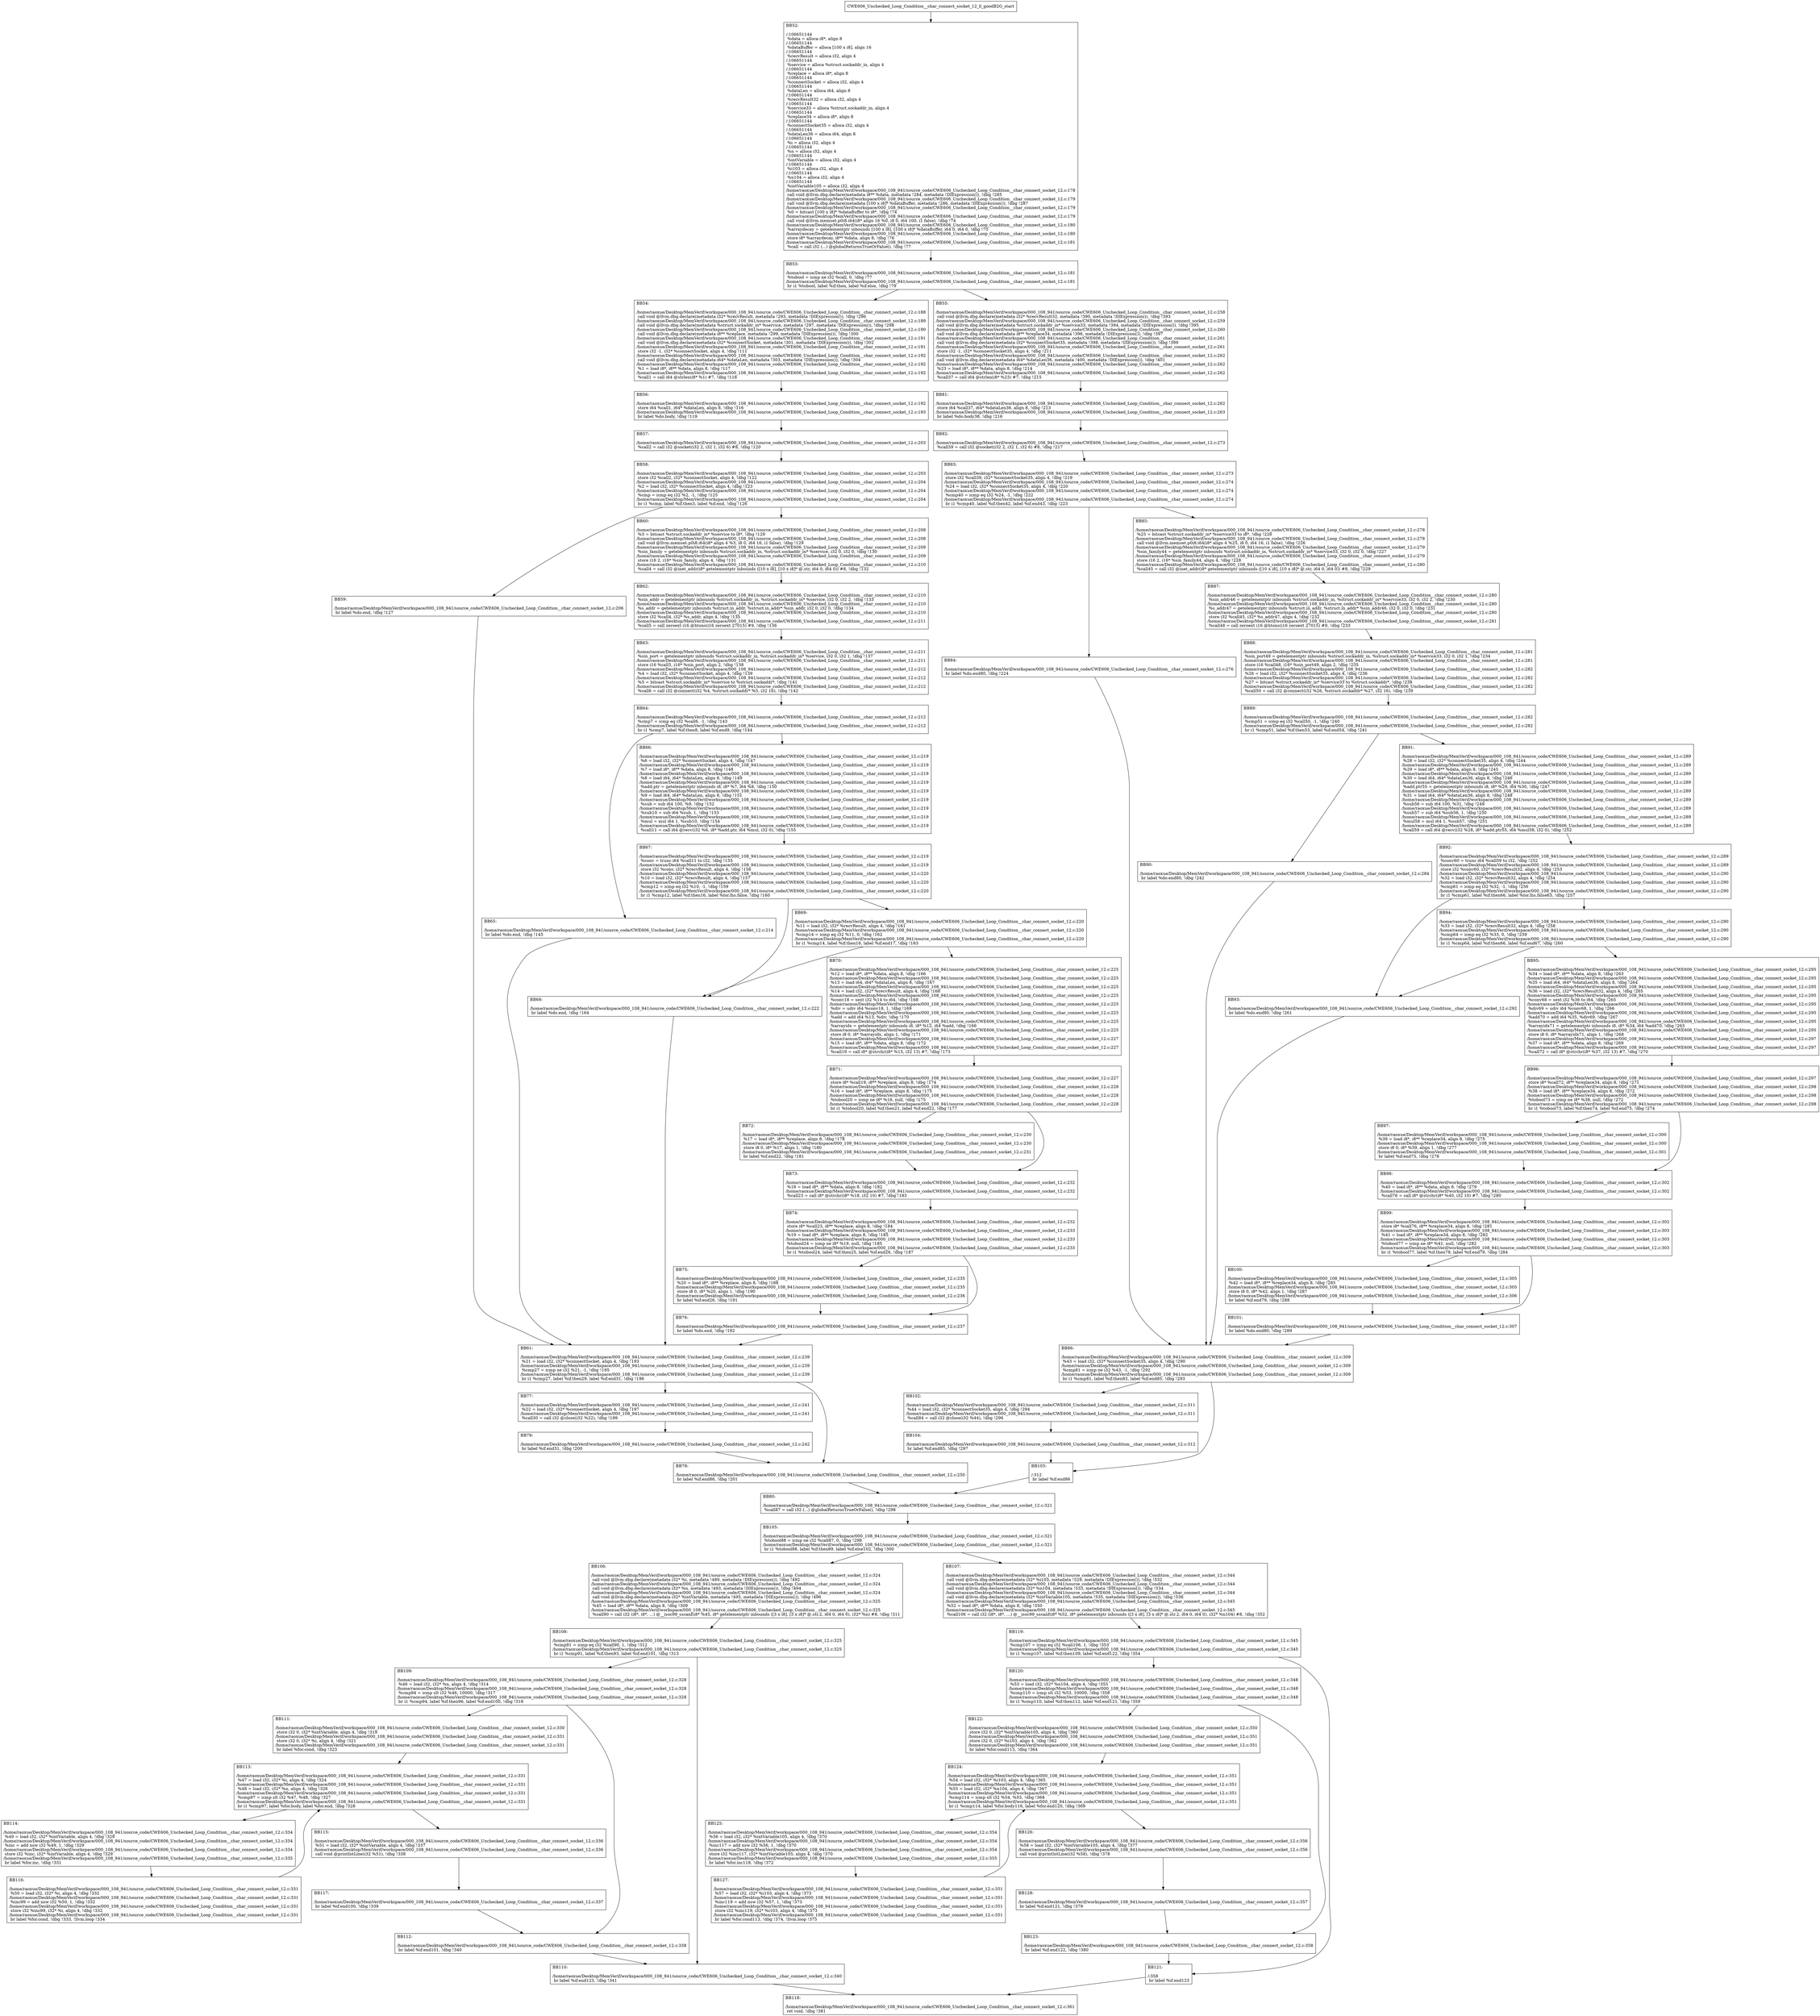 digraph "CFG for'CWE606_Unchecked_Loop_Condition__char_connect_socket_12_ll_goodB2G' function" {
	BBCWE606_Unchecked_Loop_Condition__char_connect_socket_12_ll_goodB2G_start[shape=record,label="{CWE606_Unchecked_Loop_Condition__char_connect_socket_12_ll_goodB2G_start}"];
	BBCWE606_Unchecked_Loop_Condition__char_connect_socket_12_ll_goodB2G_start-> CWE606_Unchecked_Loop_Condition__char_connect_socket_12_ll_goodB2GBB52;
	CWE606_Unchecked_Loop_Condition__char_connect_socket_12_ll_goodB2GBB52 [shape=record, label="{BB52:\l\l/:106651144\l
  %data = alloca i8*, align 8\l
/:106651144\l
  %dataBuffer = alloca [100 x i8], align 16\l
/:106651144\l
  %recvResult = alloca i32, align 4\l
/:106651144\l
  %service = alloca %struct.sockaddr_in, align 4\l
/:106651144\l
  %replace = alloca i8*, align 8\l
/:106651144\l
  %connectSocket = alloca i32, align 4\l
/:106651144\l
  %dataLen = alloca i64, align 8\l
/:106651144\l
  %recvResult32 = alloca i32, align 4\l
/:106651144\l
  %service33 = alloca %struct.sockaddr_in, align 4\l
/:106651144\l
  %replace34 = alloca i8*, align 8\l
/:106651144\l
  %connectSocket35 = alloca i32, align 4\l
/:106651144\l
  %dataLen36 = alloca i64, align 8\l
/:106651144\l
  %i = alloca i32, align 4\l
/:106651144\l
  %n = alloca i32, align 4\l
/:106651144\l
  %intVariable = alloca i32, align 4\l
/:106651144\l
  %i103 = alloca i32, align 4\l
/:106651144\l
  %n104 = alloca i32, align 4\l
/:106651144\l
  %intVariable105 = alloca i32, align 4\l
/home/raoxue/Desktop/MemVerif/workspace/000_108_941/source_code/CWE606_Unchecked_Loop_Condition__char_connect_socket_12.c:178\l
  call void @llvm.dbg.declare(metadata i8** %data, metadata !284, metadata !DIExpression()), !dbg !285\l
/home/raoxue/Desktop/MemVerif/workspace/000_108_941/source_code/CWE606_Unchecked_Loop_Condition__char_connect_socket_12.c:179\l
  call void @llvm.dbg.declare(metadata [100 x i8]* %dataBuffer, metadata !286, metadata !DIExpression()), !dbg !287\l
/home/raoxue/Desktop/MemVerif/workspace/000_108_941/source_code/CWE606_Unchecked_Loop_Condition__char_connect_socket_12.c:179\l
  %0 = bitcast [100 x i8]* %dataBuffer to i8*, !dbg !74\l
/home/raoxue/Desktop/MemVerif/workspace/000_108_941/source_code/CWE606_Unchecked_Loop_Condition__char_connect_socket_12.c:179\l
  call void @llvm.memset.p0i8.i64(i8* align 16 %0, i8 0, i64 100, i1 false), !dbg !74\l
/home/raoxue/Desktop/MemVerif/workspace/000_108_941/source_code/CWE606_Unchecked_Loop_Condition__char_connect_socket_12.c:180\l
  %arraydecay = getelementptr inbounds [100 x i8], [100 x i8]* %dataBuffer, i64 0, i64 0, !dbg !75\l
/home/raoxue/Desktop/MemVerif/workspace/000_108_941/source_code/CWE606_Unchecked_Loop_Condition__char_connect_socket_12.c:180\l
  store i8* %arraydecay, i8** %data, align 8, !dbg !76\l
/home/raoxue/Desktop/MemVerif/workspace/000_108_941/source_code/CWE606_Unchecked_Loop_Condition__char_connect_socket_12.c:181\l
  %call = call i32 (...) @globalReturnsTrueOrFalse(), !dbg !77\l
}"];
	CWE606_Unchecked_Loop_Condition__char_connect_socket_12_ll_goodB2GBB52-> CWE606_Unchecked_Loop_Condition__char_connect_socket_12_ll_goodB2GBB53;
	CWE606_Unchecked_Loop_Condition__char_connect_socket_12_ll_goodB2GBB53 [shape=record, label="{BB53:\l\l/home/raoxue/Desktop/MemVerif/workspace/000_108_941/source_code/CWE606_Unchecked_Loop_Condition__char_connect_socket_12.c:181\l
  %tobool = icmp ne i32 %call, 0, !dbg !77\l
/home/raoxue/Desktop/MemVerif/workspace/000_108_941/source_code/CWE606_Unchecked_Loop_Condition__char_connect_socket_12.c:181\l
  br i1 %tobool, label %if.then, label %if.else, !dbg !79\l
}"];
	CWE606_Unchecked_Loop_Condition__char_connect_socket_12_ll_goodB2GBB53-> CWE606_Unchecked_Loop_Condition__char_connect_socket_12_ll_goodB2GBB54;
	CWE606_Unchecked_Loop_Condition__char_connect_socket_12_ll_goodB2GBB53-> CWE606_Unchecked_Loop_Condition__char_connect_socket_12_ll_goodB2GBB55;
	CWE606_Unchecked_Loop_Condition__char_connect_socket_12_ll_goodB2GBB54 [shape=record, label="{BB54:\l\l/home/raoxue/Desktop/MemVerif/workspace/000_108_941/source_code/CWE606_Unchecked_Loop_Condition__char_connect_socket_12.c:188\l
  call void @llvm.dbg.declare(metadata i32* %recvResult, metadata !293, metadata !DIExpression()), !dbg !296\l
/home/raoxue/Desktop/MemVerif/workspace/000_108_941/source_code/CWE606_Unchecked_Loop_Condition__char_connect_socket_12.c:189\l
  call void @llvm.dbg.declare(metadata %struct.sockaddr_in* %service, metadata !297, metadata !DIExpression()), !dbg !298\l
/home/raoxue/Desktop/MemVerif/workspace/000_108_941/source_code/CWE606_Unchecked_Loop_Condition__char_connect_socket_12.c:190\l
  call void @llvm.dbg.declare(metadata i8** %replace, metadata !299, metadata !DIExpression()), !dbg !300\l
/home/raoxue/Desktop/MemVerif/workspace/000_108_941/source_code/CWE606_Unchecked_Loop_Condition__char_connect_socket_12.c:191\l
  call void @llvm.dbg.declare(metadata i32* %connectSocket, metadata !301, metadata !DIExpression()), !dbg !302\l
/home/raoxue/Desktop/MemVerif/workspace/000_108_941/source_code/CWE606_Unchecked_Loop_Condition__char_connect_socket_12.c:191\l
  store i32 -1, i32* %connectSocket, align 4, !dbg !111\l
/home/raoxue/Desktop/MemVerif/workspace/000_108_941/source_code/CWE606_Unchecked_Loop_Condition__char_connect_socket_12.c:192\l
  call void @llvm.dbg.declare(metadata i64* %dataLen, metadata !303, metadata !DIExpression()), !dbg !304\l
/home/raoxue/Desktop/MemVerif/workspace/000_108_941/source_code/CWE606_Unchecked_Loop_Condition__char_connect_socket_12.c:192\l
  %1 = load i8*, i8** %data, align 8, !dbg !117\l
/home/raoxue/Desktop/MemVerif/workspace/000_108_941/source_code/CWE606_Unchecked_Loop_Condition__char_connect_socket_12.c:192\l
  %call1 = call i64 @strlen(i8* %1) #7, !dbg !118\l
}"];
	CWE606_Unchecked_Loop_Condition__char_connect_socket_12_ll_goodB2GBB54-> CWE606_Unchecked_Loop_Condition__char_connect_socket_12_ll_goodB2GBB56;
	CWE606_Unchecked_Loop_Condition__char_connect_socket_12_ll_goodB2GBB56 [shape=record, label="{BB56:\l\l/home/raoxue/Desktop/MemVerif/workspace/000_108_941/source_code/CWE606_Unchecked_Loop_Condition__char_connect_socket_12.c:192\l
  store i64 %call1, i64* %dataLen, align 8, !dbg !116\l
/home/raoxue/Desktop/MemVerif/workspace/000_108_941/source_code/CWE606_Unchecked_Loop_Condition__char_connect_socket_12.c:193\l
  br label %do.body, !dbg !119\l
}"];
	CWE606_Unchecked_Loop_Condition__char_connect_socket_12_ll_goodB2GBB56-> CWE606_Unchecked_Loop_Condition__char_connect_socket_12_ll_goodB2GBB57;
	CWE606_Unchecked_Loop_Condition__char_connect_socket_12_ll_goodB2GBB57 [shape=record, label="{BB57:\l\l/home/raoxue/Desktop/MemVerif/workspace/000_108_941/source_code/CWE606_Unchecked_Loop_Condition__char_connect_socket_12.c:203\l
  %call2 = call i32 @socket(i32 2, i32 1, i32 6) #8, !dbg !120\l
}"];
	CWE606_Unchecked_Loop_Condition__char_connect_socket_12_ll_goodB2GBB57-> CWE606_Unchecked_Loop_Condition__char_connect_socket_12_ll_goodB2GBB58;
	CWE606_Unchecked_Loop_Condition__char_connect_socket_12_ll_goodB2GBB58 [shape=record, label="{BB58:\l\l/home/raoxue/Desktop/MemVerif/workspace/000_108_941/source_code/CWE606_Unchecked_Loop_Condition__char_connect_socket_12.c:203\l
  store i32 %call2, i32* %connectSocket, align 4, !dbg !122\l
/home/raoxue/Desktop/MemVerif/workspace/000_108_941/source_code/CWE606_Unchecked_Loop_Condition__char_connect_socket_12.c:204\l
  %2 = load i32, i32* %connectSocket, align 4, !dbg !123\l
/home/raoxue/Desktop/MemVerif/workspace/000_108_941/source_code/CWE606_Unchecked_Loop_Condition__char_connect_socket_12.c:204\l
  %cmp = icmp eq i32 %2, -1, !dbg !125\l
/home/raoxue/Desktop/MemVerif/workspace/000_108_941/source_code/CWE606_Unchecked_Loop_Condition__char_connect_socket_12.c:204\l
  br i1 %cmp, label %if.then3, label %if.end, !dbg !126\l
}"];
	CWE606_Unchecked_Loop_Condition__char_connect_socket_12_ll_goodB2GBB58-> CWE606_Unchecked_Loop_Condition__char_connect_socket_12_ll_goodB2GBB59;
	CWE606_Unchecked_Loop_Condition__char_connect_socket_12_ll_goodB2GBB58-> CWE606_Unchecked_Loop_Condition__char_connect_socket_12_ll_goodB2GBB60;
	CWE606_Unchecked_Loop_Condition__char_connect_socket_12_ll_goodB2GBB59 [shape=record, label="{BB59:\l\l/home/raoxue/Desktop/MemVerif/workspace/000_108_941/source_code/CWE606_Unchecked_Loop_Condition__char_connect_socket_12.c:206\l
  br label %do.end, !dbg !127\l
}"];
	CWE606_Unchecked_Loop_Condition__char_connect_socket_12_ll_goodB2GBB59-> CWE606_Unchecked_Loop_Condition__char_connect_socket_12_ll_goodB2GBB61;
	CWE606_Unchecked_Loop_Condition__char_connect_socket_12_ll_goodB2GBB60 [shape=record, label="{BB60:\l\l/home/raoxue/Desktop/MemVerif/workspace/000_108_941/source_code/CWE606_Unchecked_Loop_Condition__char_connect_socket_12.c:208\l
  %3 = bitcast %struct.sockaddr_in* %service to i8*, !dbg !129\l
/home/raoxue/Desktop/MemVerif/workspace/000_108_941/source_code/CWE606_Unchecked_Loop_Condition__char_connect_socket_12.c:208\l
  call void @llvm.memset.p0i8.i64(i8* align 4 %3, i8 0, i64 16, i1 false), !dbg !129\l
/home/raoxue/Desktop/MemVerif/workspace/000_108_941/source_code/CWE606_Unchecked_Loop_Condition__char_connect_socket_12.c:209\l
  %sin_family = getelementptr inbounds %struct.sockaddr_in, %struct.sockaddr_in* %service, i32 0, i32 0, !dbg !130\l
/home/raoxue/Desktop/MemVerif/workspace/000_108_941/source_code/CWE606_Unchecked_Loop_Condition__char_connect_socket_12.c:209\l
  store i16 2, i16* %sin_family, align 4, !dbg !131\l
/home/raoxue/Desktop/MemVerif/workspace/000_108_941/source_code/CWE606_Unchecked_Loop_Condition__char_connect_socket_12.c:210\l
  %call4 = call i32 @inet_addr(i8* getelementptr inbounds ([10 x i8], [10 x i8]* @.str, i64 0, i64 0)) #8, !dbg !132\l
}"];
	CWE606_Unchecked_Loop_Condition__char_connect_socket_12_ll_goodB2GBB60-> CWE606_Unchecked_Loop_Condition__char_connect_socket_12_ll_goodB2GBB62;
	CWE606_Unchecked_Loop_Condition__char_connect_socket_12_ll_goodB2GBB62 [shape=record, label="{BB62:\l\l/home/raoxue/Desktop/MemVerif/workspace/000_108_941/source_code/CWE606_Unchecked_Loop_Condition__char_connect_socket_12.c:210\l
  %sin_addr = getelementptr inbounds %struct.sockaddr_in, %struct.sockaddr_in* %service, i32 0, i32 2, !dbg !133\l
/home/raoxue/Desktop/MemVerif/workspace/000_108_941/source_code/CWE606_Unchecked_Loop_Condition__char_connect_socket_12.c:210\l
  %s_addr = getelementptr inbounds %struct.in_addr, %struct.in_addr* %sin_addr, i32 0, i32 0, !dbg !134\l
/home/raoxue/Desktop/MemVerif/workspace/000_108_941/source_code/CWE606_Unchecked_Loop_Condition__char_connect_socket_12.c:210\l
  store i32 %call4, i32* %s_addr, align 4, !dbg !135\l
/home/raoxue/Desktop/MemVerif/workspace/000_108_941/source_code/CWE606_Unchecked_Loop_Condition__char_connect_socket_12.c:211\l
  %call5 = call zeroext i16 @htons(i16 zeroext 27015) #9, !dbg !136\l
}"];
	CWE606_Unchecked_Loop_Condition__char_connect_socket_12_ll_goodB2GBB62-> CWE606_Unchecked_Loop_Condition__char_connect_socket_12_ll_goodB2GBB63;
	CWE606_Unchecked_Loop_Condition__char_connect_socket_12_ll_goodB2GBB63 [shape=record, label="{BB63:\l\l/home/raoxue/Desktop/MemVerif/workspace/000_108_941/source_code/CWE606_Unchecked_Loop_Condition__char_connect_socket_12.c:211\l
  %sin_port = getelementptr inbounds %struct.sockaddr_in, %struct.sockaddr_in* %service, i32 0, i32 1, !dbg !137\l
/home/raoxue/Desktop/MemVerif/workspace/000_108_941/source_code/CWE606_Unchecked_Loop_Condition__char_connect_socket_12.c:211\l
  store i16 %call5, i16* %sin_port, align 2, !dbg !138\l
/home/raoxue/Desktop/MemVerif/workspace/000_108_941/source_code/CWE606_Unchecked_Loop_Condition__char_connect_socket_12.c:212\l
  %4 = load i32, i32* %connectSocket, align 4, !dbg !139\l
/home/raoxue/Desktop/MemVerif/workspace/000_108_941/source_code/CWE606_Unchecked_Loop_Condition__char_connect_socket_12.c:212\l
  %5 = bitcast %struct.sockaddr_in* %service to %struct.sockaddr*, !dbg !141\l
/home/raoxue/Desktop/MemVerif/workspace/000_108_941/source_code/CWE606_Unchecked_Loop_Condition__char_connect_socket_12.c:212\l
  %call6 = call i32 @connect(i32 %4, %struct.sockaddr* %5, i32 16), !dbg !142\l
}"];
	CWE606_Unchecked_Loop_Condition__char_connect_socket_12_ll_goodB2GBB63-> CWE606_Unchecked_Loop_Condition__char_connect_socket_12_ll_goodB2GBB64;
	CWE606_Unchecked_Loop_Condition__char_connect_socket_12_ll_goodB2GBB64 [shape=record, label="{BB64:\l\l/home/raoxue/Desktop/MemVerif/workspace/000_108_941/source_code/CWE606_Unchecked_Loop_Condition__char_connect_socket_12.c:212\l
  %cmp7 = icmp eq i32 %call6, -1, !dbg !143\l
/home/raoxue/Desktop/MemVerif/workspace/000_108_941/source_code/CWE606_Unchecked_Loop_Condition__char_connect_socket_12.c:212\l
  br i1 %cmp7, label %if.then8, label %if.end9, !dbg !144\l
}"];
	CWE606_Unchecked_Loop_Condition__char_connect_socket_12_ll_goodB2GBB64-> CWE606_Unchecked_Loop_Condition__char_connect_socket_12_ll_goodB2GBB65;
	CWE606_Unchecked_Loop_Condition__char_connect_socket_12_ll_goodB2GBB64-> CWE606_Unchecked_Loop_Condition__char_connect_socket_12_ll_goodB2GBB66;
	CWE606_Unchecked_Loop_Condition__char_connect_socket_12_ll_goodB2GBB65 [shape=record, label="{BB65:\l\l/home/raoxue/Desktop/MemVerif/workspace/000_108_941/source_code/CWE606_Unchecked_Loop_Condition__char_connect_socket_12.c:214\l
  br label %do.end, !dbg !145\l
}"];
	CWE606_Unchecked_Loop_Condition__char_connect_socket_12_ll_goodB2GBB65-> CWE606_Unchecked_Loop_Condition__char_connect_socket_12_ll_goodB2GBB61;
	CWE606_Unchecked_Loop_Condition__char_connect_socket_12_ll_goodB2GBB66 [shape=record, label="{BB66:\l\l/home/raoxue/Desktop/MemVerif/workspace/000_108_941/source_code/CWE606_Unchecked_Loop_Condition__char_connect_socket_12.c:219\l
  %6 = load i32, i32* %connectSocket, align 4, !dbg !147\l
/home/raoxue/Desktop/MemVerif/workspace/000_108_941/source_code/CWE606_Unchecked_Loop_Condition__char_connect_socket_12.c:219\l
  %7 = load i8*, i8** %data, align 8, !dbg !148\l
/home/raoxue/Desktop/MemVerif/workspace/000_108_941/source_code/CWE606_Unchecked_Loop_Condition__char_connect_socket_12.c:219\l
  %8 = load i64, i64* %dataLen, align 8, !dbg !149\l
/home/raoxue/Desktop/MemVerif/workspace/000_108_941/source_code/CWE606_Unchecked_Loop_Condition__char_connect_socket_12.c:219\l
  %add.ptr = getelementptr inbounds i8, i8* %7, i64 %8, !dbg !150\l
/home/raoxue/Desktop/MemVerif/workspace/000_108_941/source_code/CWE606_Unchecked_Loop_Condition__char_connect_socket_12.c:219\l
  %9 = load i64, i64* %dataLen, align 8, !dbg !151\l
/home/raoxue/Desktop/MemVerif/workspace/000_108_941/source_code/CWE606_Unchecked_Loop_Condition__char_connect_socket_12.c:219\l
  %sub = sub i64 100, %9, !dbg !152\l
/home/raoxue/Desktop/MemVerif/workspace/000_108_941/source_code/CWE606_Unchecked_Loop_Condition__char_connect_socket_12.c:219\l
  %sub10 = sub i64 %sub, 1, !dbg !153\l
/home/raoxue/Desktop/MemVerif/workspace/000_108_941/source_code/CWE606_Unchecked_Loop_Condition__char_connect_socket_12.c:219\l
  %mul = mul i64 1, %sub10, !dbg !154\l
/home/raoxue/Desktop/MemVerif/workspace/000_108_941/source_code/CWE606_Unchecked_Loop_Condition__char_connect_socket_12.c:219\l
  %call11 = call i64 @recv(i32 %6, i8* %add.ptr, i64 %mul, i32 0), !dbg !155\l
}"];
	CWE606_Unchecked_Loop_Condition__char_connect_socket_12_ll_goodB2GBB66-> CWE606_Unchecked_Loop_Condition__char_connect_socket_12_ll_goodB2GBB67;
	CWE606_Unchecked_Loop_Condition__char_connect_socket_12_ll_goodB2GBB67 [shape=record, label="{BB67:\l\l/home/raoxue/Desktop/MemVerif/workspace/000_108_941/source_code/CWE606_Unchecked_Loop_Condition__char_connect_socket_12.c:219\l
  %conv = trunc i64 %call11 to i32, !dbg !155\l
/home/raoxue/Desktop/MemVerif/workspace/000_108_941/source_code/CWE606_Unchecked_Loop_Condition__char_connect_socket_12.c:219\l
  store i32 %conv, i32* %recvResult, align 4, !dbg !156\l
/home/raoxue/Desktop/MemVerif/workspace/000_108_941/source_code/CWE606_Unchecked_Loop_Condition__char_connect_socket_12.c:220\l
  %10 = load i32, i32* %recvResult, align 4, !dbg !157\l
/home/raoxue/Desktop/MemVerif/workspace/000_108_941/source_code/CWE606_Unchecked_Loop_Condition__char_connect_socket_12.c:220\l
  %cmp12 = icmp eq i32 %10, -1, !dbg !159\l
/home/raoxue/Desktop/MemVerif/workspace/000_108_941/source_code/CWE606_Unchecked_Loop_Condition__char_connect_socket_12.c:220\l
  br i1 %cmp12, label %if.then16, label %lor.lhs.false, !dbg !160\l
}"];
	CWE606_Unchecked_Loop_Condition__char_connect_socket_12_ll_goodB2GBB67-> CWE606_Unchecked_Loop_Condition__char_connect_socket_12_ll_goodB2GBB68;
	CWE606_Unchecked_Loop_Condition__char_connect_socket_12_ll_goodB2GBB67-> CWE606_Unchecked_Loop_Condition__char_connect_socket_12_ll_goodB2GBB69;
	CWE606_Unchecked_Loop_Condition__char_connect_socket_12_ll_goodB2GBB69 [shape=record, label="{BB69:\l\l/home/raoxue/Desktop/MemVerif/workspace/000_108_941/source_code/CWE606_Unchecked_Loop_Condition__char_connect_socket_12.c:220\l
  %11 = load i32, i32* %recvResult, align 4, !dbg !161\l
/home/raoxue/Desktop/MemVerif/workspace/000_108_941/source_code/CWE606_Unchecked_Loop_Condition__char_connect_socket_12.c:220\l
  %cmp14 = icmp eq i32 %11, 0, !dbg !162\l
/home/raoxue/Desktop/MemVerif/workspace/000_108_941/source_code/CWE606_Unchecked_Loop_Condition__char_connect_socket_12.c:220\l
  br i1 %cmp14, label %if.then16, label %if.end17, !dbg !163\l
}"];
	CWE606_Unchecked_Loop_Condition__char_connect_socket_12_ll_goodB2GBB69-> CWE606_Unchecked_Loop_Condition__char_connect_socket_12_ll_goodB2GBB68;
	CWE606_Unchecked_Loop_Condition__char_connect_socket_12_ll_goodB2GBB69-> CWE606_Unchecked_Loop_Condition__char_connect_socket_12_ll_goodB2GBB70;
	CWE606_Unchecked_Loop_Condition__char_connect_socket_12_ll_goodB2GBB68 [shape=record, label="{BB68:\l\l/home/raoxue/Desktop/MemVerif/workspace/000_108_941/source_code/CWE606_Unchecked_Loop_Condition__char_connect_socket_12.c:222\l
  br label %do.end, !dbg !164\l
}"];
	CWE606_Unchecked_Loop_Condition__char_connect_socket_12_ll_goodB2GBB68-> CWE606_Unchecked_Loop_Condition__char_connect_socket_12_ll_goodB2GBB61;
	CWE606_Unchecked_Loop_Condition__char_connect_socket_12_ll_goodB2GBB70 [shape=record, label="{BB70:\l\l/home/raoxue/Desktop/MemVerif/workspace/000_108_941/source_code/CWE606_Unchecked_Loop_Condition__char_connect_socket_12.c:225\l
  %12 = load i8*, i8** %data, align 8, !dbg !166\l
/home/raoxue/Desktop/MemVerif/workspace/000_108_941/source_code/CWE606_Unchecked_Loop_Condition__char_connect_socket_12.c:225\l
  %13 = load i64, i64* %dataLen, align 8, !dbg !167\l
/home/raoxue/Desktop/MemVerif/workspace/000_108_941/source_code/CWE606_Unchecked_Loop_Condition__char_connect_socket_12.c:225\l
  %14 = load i32, i32* %recvResult, align 4, !dbg !168\l
/home/raoxue/Desktop/MemVerif/workspace/000_108_941/source_code/CWE606_Unchecked_Loop_Condition__char_connect_socket_12.c:225\l
  %conv18 = sext i32 %14 to i64, !dbg !168\l
/home/raoxue/Desktop/MemVerif/workspace/000_108_941/source_code/CWE606_Unchecked_Loop_Condition__char_connect_socket_12.c:225\l
  %div = udiv i64 %conv18, 1, !dbg !169\l
/home/raoxue/Desktop/MemVerif/workspace/000_108_941/source_code/CWE606_Unchecked_Loop_Condition__char_connect_socket_12.c:225\l
  %add = add i64 %13, %div, !dbg !170\l
/home/raoxue/Desktop/MemVerif/workspace/000_108_941/source_code/CWE606_Unchecked_Loop_Condition__char_connect_socket_12.c:225\l
  %arrayidx = getelementptr inbounds i8, i8* %12, i64 %add, !dbg !166\l
/home/raoxue/Desktop/MemVerif/workspace/000_108_941/source_code/CWE606_Unchecked_Loop_Condition__char_connect_socket_12.c:225\l
  store i8 0, i8* %arrayidx, align 1, !dbg !171\l
/home/raoxue/Desktop/MemVerif/workspace/000_108_941/source_code/CWE606_Unchecked_Loop_Condition__char_connect_socket_12.c:227\l
  %15 = load i8*, i8** %data, align 8, !dbg !172\l
/home/raoxue/Desktop/MemVerif/workspace/000_108_941/source_code/CWE606_Unchecked_Loop_Condition__char_connect_socket_12.c:227\l
  %call19 = call i8* @strchr(i8* %15, i32 13) #7, !dbg !173\l
}"];
	CWE606_Unchecked_Loop_Condition__char_connect_socket_12_ll_goodB2GBB70-> CWE606_Unchecked_Loop_Condition__char_connect_socket_12_ll_goodB2GBB71;
	CWE606_Unchecked_Loop_Condition__char_connect_socket_12_ll_goodB2GBB71 [shape=record, label="{BB71:\l\l/home/raoxue/Desktop/MemVerif/workspace/000_108_941/source_code/CWE606_Unchecked_Loop_Condition__char_connect_socket_12.c:227\l
  store i8* %call19, i8** %replace, align 8, !dbg !174\l
/home/raoxue/Desktop/MemVerif/workspace/000_108_941/source_code/CWE606_Unchecked_Loop_Condition__char_connect_socket_12.c:228\l
  %16 = load i8*, i8** %replace, align 8, !dbg !175\l
/home/raoxue/Desktop/MemVerif/workspace/000_108_941/source_code/CWE606_Unchecked_Loop_Condition__char_connect_socket_12.c:228\l
  %tobool20 = icmp ne i8* %16, null, !dbg !175\l
/home/raoxue/Desktop/MemVerif/workspace/000_108_941/source_code/CWE606_Unchecked_Loop_Condition__char_connect_socket_12.c:228\l
  br i1 %tobool20, label %if.then21, label %if.end22, !dbg !177\l
}"];
	CWE606_Unchecked_Loop_Condition__char_connect_socket_12_ll_goodB2GBB71-> CWE606_Unchecked_Loop_Condition__char_connect_socket_12_ll_goodB2GBB72;
	CWE606_Unchecked_Loop_Condition__char_connect_socket_12_ll_goodB2GBB71-> CWE606_Unchecked_Loop_Condition__char_connect_socket_12_ll_goodB2GBB73;
	CWE606_Unchecked_Loop_Condition__char_connect_socket_12_ll_goodB2GBB72 [shape=record, label="{BB72:\l\l/home/raoxue/Desktop/MemVerif/workspace/000_108_941/source_code/CWE606_Unchecked_Loop_Condition__char_connect_socket_12.c:230\l
  %17 = load i8*, i8** %replace, align 8, !dbg !178\l
/home/raoxue/Desktop/MemVerif/workspace/000_108_941/source_code/CWE606_Unchecked_Loop_Condition__char_connect_socket_12.c:230\l
  store i8 0, i8* %17, align 1, !dbg !180\l
/home/raoxue/Desktop/MemVerif/workspace/000_108_941/source_code/CWE606_Unchecked_Loop_Condition__char_connect_socket_12.c:231\l
  br label %if.end22, !dbg !181\l
}"];
	CWE606_Unchecked_Loop_Condition__char_connect_socket_12_ll_goodB2GBB72-> CWE606_Unchecked_Loop_Condition__char_connect_socket_12_ll_goodB2GBB73;
	CWE606_Unchecked_Loop_Condition__char_connect_socket_12_ll_goodB2GBB73 [shape=record, label="{BB73:\l\l/home/raoxue/Desktop/MemVerif/workspace/000_108_941/source_code/CWE606_Unchecked_Loop_Condition__char_connect_socket_12.c:232\l
  %18 = load i8*, i8** %data, align 8, !dbg !182\l
/home/raoxue/Desktop/MemVerif/workspace/000_108_941/source_code/CWE606_Unchecked_Loop_Condition__char_connect_socket_12.c:232\l
  %call23 = call i8* @strchr(i8* %18, i32 10) #7, !dbg !183\l
}"];
	CWE606_Unchecked_Loop_Condition__char_connect_socket_12_ll_goodB2GBB73-> CWE606_Unchecked_Loop_Condition__char_connect_socket_12_ll_goodB2GBB74;
	CWE606_Unchecked_Loop_Condition__char_connect_socket_12_ll_goodB2GBB74 [shape=record, label="{BB74:\l\l/home/raoxue/Desktop/MemVerif/workspace/000_108_941/source_code/CWE606_Unchecked_Loop_Condition__char_connect_socket_12.c:232\l
  store i8* %call23, i8** %replace, align 8, !dbg !184\l
/home/raoxue/Desktop/MemVerif/workspace/000_108_941/source_code/CWE606_Unchecked_Loop_Condition__char_connect_socket_12.c:233\l
  %19 = load i8*, i8** %replace, align 8, !dbg !185\l
/home/raoxue/Desktop/MemVerif/workspace/000_108_941/source_code/CWE606_Unchecked_Loop_Condition__char_connect_socket_12.c:233\l
  %tobool24 = icmp ne i8* %19, null, !dbg !185\l
/home/raoxue/Desktop/MemVerif/workspace/000_108_941/source_code/CWE606_Unchecked_Loop_Condition__char_connect_socket_12.c:233\l
  br i1 %tobool24, label %if.then25, label %if.end26, !dbg !187\l
}"];
	CWE606_Unchecked_Loop_Condition__char_connect_socket_12_ll_goodB2GBB74-> CWE606_Unchecked_Loop_Condition__char_connect_socket_12_ll_goodB2GBB75;
	CWE606_Unchecked_Loop_Condition__char_connect_socket_12_ll_goodB2GBB74-> CWE606_Unchecked_Loop_Condition__char_connect_socket_12_ll_goodB2GBB76;
	CWE606_Unchecked_Loop_Condition__char_connect_socket_12_ll_goodB2GBB75 [shape=record, label="{BB75:\l\l/home/raoxue/Desktop/MemVerif/workspace/000_108_941/source_code/CWE606_Unchecked_Loop_Condition__char_connect_socket_12.c:235\l
  %20 = load i8*, i8** %replace, align 8, !dbg !188\l
/home/raoxue/Desktop/MemVerif/workspace/000_108_941/source_code/CWE606_Unchecked_Loop_Condition__char_connect_socket_12.c:235\l
  store i8 0, i8* %20, align 1, !dbg !190\l
/home/raoxue/Desktop/MemVerif/workspace/000_108_941/source_code/CWE606_Unchecked_Loop_Condition__char_connect_socket_12.c:236\l
  br label %if.end26, !dbg !191\l
}"];
	CWE606_Unchecked_Loop_Condition__char_connect_socket_12_ll_goodB2GBB75-> CWE606_Unchecked_Loop_Condition__char_connect_socket_12_ll_goodB2GBB76;
	CWE606_Unchecked_Loop_Condition__char_connect_socket_12_ll_goodB2GBB76 [shape=record, label="{BB76:\l\l/home/raoxue/Desktop/MemVerif/workspace/000_108_941/source_code/CWE606_Unchecked_Loop_Condition__char_connect_socket_12.c:237\l
  br label %do.end, !dbg !192\l
}"];
	CWE606_Unchecked_Loop_Condition__char_connect_socket_12_ll_goodB2GBB76-> CWE606_Unchecked_Loop_Condition__char_connect_socket_12_ll_goodB2GBB61;
	CWE606_Unchecked_Loop_Condition__char_connect_socket_12_ll_goodB2GBB61 [shape=record, label="{BB61:\l\l/home/raoxue/Desktop/MemVerif/workspace/000_108_941/source_code/CWE606_Unchecked_Loop_Condition__char_connect_socket_12.c:239\l
  %21 = load i32, i32* %connectSocket, align 4, !dbg !193\l
/home/raoxue/Desktop/MemVerif/workspace/000_108_941/source_code/CWE606_Unchecked_Loop_Condition__char_connect_socket_12.c:239\l
  %cmp27 = icmp ne i32 %21, -1, !dbg !195\l
/home/raoxue/Desktop/MemVerif/workspace/000_108_941/source_code/CWE606_Unchecked_Loop_Condition__char_connect_socket_12.c:239\l
  br i1 %cmp27, label %if.then29, label %if.end31, !dbg !196\l
}"];
	CWE606_Unchecked_Loop_Condition__char_connect_socket_12_ll_goodB2GBB61-> CWE606_Unchecked_Loop_Condition__char_connect_socket_12_ll_goodB2GBB77;
	CWE606_Unchecked_Loop_Condition__char_connect_socket_12_ll_goodB2GBB61-> CWE606_Unchecked_Loop_Condition__char_connect_socket_12_ll_goodB2GBB78;
	CWE606_Unchecked_Loop_Condition__char_connect_socket_12_ll_goodB2GBB77 [shape=record, label="{BB77:\l\l/home/raoxue/Desktop/MemVerif/workspace/000_108_941/source_code/CWE606_Unchecked_Loop_Condition__char_connect_socket_12.c:241\l
  %22 = load i32, i32* %connectSocket, align 4, !dbg !197\l
/home/raoxue/Desktop/MemVerif/workspace/000_108_941/source_code/CWE606_Unchecked_Loop_Condition__char_connect_socket_12.c:241\l
  %call30 = call i32 @close(i32 %22), !dbg !199\l
}"];
	CWE606_Unchecked_Loop_Condition__char_connect_socket_12_ll_goodB2GBB77-> CWE606_Unchecked_Loop_Condition__char_connect_socket_12_ll_goodB2GBB79;
	CWE606_Unchecked_Loop_Condition__char_connect_socket_12_ll_goodB2GBB79 [shape=record, label="{BB79:\l\l/home/raoxue/Desktop/MemVerif/workspace/000_108_941/source_code/CWE606_Unchecked_Loop_Condition__char_connect_socket_12.c:242\l
  br label %if.end31, !dbg !200\l
}"];
	CWE606_Unchecked_Loop_Condition__char_connect_socket_12_ll_goodB2GBB79-> CWE606_Unchecked_Loop_Condition__char_connect_socket_12_ll_goodB2GBB78;
	CWE606_Unchecked_Loop_Condition__char_connect_socket_12_ll_goodB2GBB78 [shape=record, label="{BB78:\l\l/home/raoxue/Desktop/MemVerif/workspace/000_108_941/source_code/CWE606_Unchecked_Loop_Condition__char_connect_socket_12.c:250\l
  br label %if.end86, !dbg !201\l
}"];
	CWE606_Unchecked_Loop_Condition__char_connect_socket_12_ll_goodB2GBB78-> CWE606_Unchecked_Loop_Condition__char_connect_socket_12_ll_goodB2GBB80;
	CWE606_Unchecked_Loop_Condition__char_connect_socket_12_ll_goodB2GBB55 [shape=record, label="{BB55:\l\l/home/raoxue/Desktop/MemVerif/workspace/000_108_941/source_code/CWE606_Unchecked_Loop_Condition__char_connect_socket_12.c:258\l
  call void @llvm.dbg.declare(metadata i32* %recvResult32, metadata !390, metadata !DIExpression()), !dbg !393\l
/home/raoxue/Desktop/MemVerif/workspace/000_108_941/source_code/CWE606_Unchecked_Loop_Condition__char_connect_socket_12.c:259\l
  call void @llvm.dbg.declare(metadata %struct.sockaddr_in* %service33, metadata !394, metadata !DIExpression()), !dbg !395\l
/home/raoxue/Desktop/MemVerif/workspace/000_108_941/source_code/CWE606_Unchecked_Loop_Condition__char_connect_socket_12.c:260\l
  call void @llvm.dbg.declare(metadata i8** %replace34, metadata !396, metadata !DIExpression()), !dbg !397\l
/home/raoxue/Desktop/MemVerif/workspace/000_108_941/source_code/CWE606_Unchecked_Loop_Condition__char_connect_socket_12.c:261\l
  call void @llvm.dbg.declare(metadata i32* %connectSocket35, metadata !398, metadata !DIExpression()), !dbg !399\l
/home/raoxue/Desktop/MemVerif/workspace/000_108_941/source_code/CWE606_Unchecked_Loop_Condition__char_connect_socket_12.c:261\l
  store i32 -1, i32* %connectSocket35, align 4, !dbg !211\l
/home/raoxue/Desktop/MemVerif/workspace/000_108_941/source_code/CWE606_Unchecked_Loop_Condition__char_connect_socket_12.c:262\l
  call void @llvm.dbg.declare(metadata i64* %dataLen36, metadata !400, metadata !DIExpression()), !dbg !401\l
/home/raoxue/Desktop/MemVerif/workspace/000_108_941/source_code/CWE606_Unchecked_Loop_Condition__char_connect_socket_12.c:262\l
  %23 = load i8*, i8** %data, align 8, !dbg !214\l
/home/raoxue/Desktop/MemVerif/workspace/000_108_941/source_code/CWE606_Unchecked_Loop_Condition__char_connect_socket_12.c:262\l
  %call37 = call i64 @strlen(i8* %23) #7, !dbg !215\l
}"];
	CWE606_Unchecked_Loop_Condition__char_connect_socket_12_ll_goodB2GBB55-> CWE606_Unchecked_Loop_Condition__char_connect_socket_12_ll_goodB2GBB81;
	CWE606_Unchecked_Loop_Condition__char_connect_socket_12_ll_goodB2GBB81 [shape=record, label="{BB81:\l\l/home/raoxue/Desktop/MemVerif/workspace/000_108_941/source_code/CWE606_Unchecked_Loop_Condition__char_connect_socket_12.c:262\l
  store i64 %call37, i64* %dataLen36, align 8, !dbg !213\l
/home/raoxue/Desktop/MemVerif/workspace/000_108_941/source_code/CWE606_Unchecked_Loop_Condition__char_connect_socket_12.c:263\l
  br label %do.body38, !dbg !216\l
}"];
	CWE606_Unchecked_Loop_Condition__char_connect_socket_12_ll_goodB2GBB81-> CWE606_Unchecked_Loop_Condition__char_connect_socket_12_ll_goodB2GBB82;
	CWE606_Unchecked_Loop_Condition__char_connect_socket_12_ll_goodB2GBB82 [shape=record, label="{BB82:\l\l/home/raoxue/Desktop/MemVerif/workspace/000_108_941/source_code/CWE606_Unchecked_Loop_Condition__char_connect_socket_12.c:273\l
  %call39 = call i32 @socket(i32 2, i32 1, i32 6) #8, !dbg !217\l
}"];
	CWE606_Unchecked_Loop_Condition__char_connect_socket_12_ll_goodB2GBB82-> CWE606_Unchecked_Loop_Condition__char_connect_socket_12_ll_goodB2GBB83;
	CWE606_Unchecked_Loop_Condition__char_connect_socket_12_ll_goodB2GBB83 [shape=record, label="{BB83:\l\l/home/raoxue/Desktop/MemVerif/workspace/000_108_941/source_code/CWE606_Unchecked_Loop_Condition__char_connect_socket_12.c:273\l
  store i32 %call39, i32* %connectSocket35, align 4, !dbg !219\l
/home/raoxue/Desktop/MemVerif/workspace/000_108_941/source_code/CWE606_Unchecked_Loop_Condition__char_connect_socket_12.c:274\l
  %24 = load i32, i32* %connectSocket35, align 4, !dbg !220\l
/home/raoxue/Desktop/MemVerif/workspace/000_108_941/source_code/CWE606_Unchecked_Loop_Condition__char_connect_socket_12.c:274\l
  %cmp40 = icmp eq i32 %24, -1, !dbg !222\l
/home/raoxue/Desktop/MemVerif/workspace/000_108_941/source_code/CWE606_Unchecked_Loop_Condition__char_connect_socket_12.c:274\l
  br i1 %cmp40, label %if.then42, label %if.end43, !dbg !223\l
}"];
	CWE606_Unchecked_Loop_Condition__char_connect_socket_12_ll_goodB2GBB83-> CWE606_Unchecked_Loop_Condition__char_connect_socket_12_ll_goodB2GBB84;
	CWE606_Unchecked_Loop_Condition__char_connect_socket_12_ll_goodB2GBB83-> CWE606_Unchecked_Loop_Condition__char_connect_socket_12_ll_goodB2GBB85;
	CWE606_Unchecked_Loop_Condition__char_connect_socket_12_ll_goodB2GBB84 [shape=record, label="{BB84:\l\l/home/raoxue/Desktop/MemVerif/workspace/000_108_941/source_code/CWE606_Unchecked_Loop_Condition__char_connect_socket_12.c:276\l
  br label %do.end80, !dbg !224\l
}"];
	CWE606_Unchecked_Loop_Condition__char_connect_socket_12_ll_goodB2GBB84-> CWE606_Unchecked_Loop_Condition__char_connect_socket_12_ll_goodB2GBB86;
	CWE606_Unchecked_Loop_Condition__char_connect_socket_12_ll_goodB2GBB85 [shape=record, label="{BB85:\l\l/home/raoxue/Desktop/MemVerif/workspace/000_108_941/source_code/CWE606_Unchecked_Loop_Condition__char_connect_socket_12.c:278\l
  %25 = bitcast %struct.sockaddr_in* %service33 to i8*, !dbg !226\l
/home/raoxue/Desktop/MemVerif/workspace/000_108_941/source_code/CWE606_Unchecked_Loop_Condition__char_connect_socket_12.c:278\l
  call void @llvm.memset.p0i8.i64(i8* align 4 %25, i8 0, i64 16, i1 false), !dbg !226\l
/home/raoxue/Desktop/MemVerif/workspace/000_108_941/source_code/CWE606_Unchecked_Loop_Condition__char_connect_socket_12.c:279\l
  %sin_family44 = getelementptr inbounds %struct.sockaddr_in, %struct.sockaddr_in* %service33, i32 0, i32 0, !dbg !227\l
/home/raoxue/Desktop/MemVerif/workspace/000_108_941/source_code/CWE606_Unchecked_Loop_Condition__char_connect_socket_12.c:279\l
  store i16 2, i16* %sin_family44, align 4, !dbg !228\l
/home/raoxue/Desktop/MemVerif/workspace/000_108_941/source_code/CWE606_Unchecked_Loop_Condition__char_connect_socket_12.c:280\l
  %call45 = call i32 @inet_addr(i8* getelementptr inbounds ([10 x i8], [10 x i8]* @.str, i64 0, i64 0)) #8, !dbg !229\l
}"];
	CWE606_Unchecked_Loop_Condition__char_connect_socket_12_ll_goodB2GBB85-> CWE606_Unchecked_Loop_Condition__char_connect_socket_12_ll_goodB2GBB87;
	CWE606_Unchecked_Loop_Condition__char_connect_socket_12_ll_goodB2GBB87 [shape=record, label="{BB87:\l\l/home/raoxue/Desktop/MemVerif/workspace/000_108_941/source_code/CWE606_Unchecked_Loop_Condition__char_connect_socket_12.c:280\l
  %sin_addr46 = getelementptr inbounds %struct.sockaddr_in, %struct.sockaddr_in* %service33, i32 0, i32 2, !dbg !230\l
/home/raoxue/Desktop/MemVerif/workspace/000_108_941/source_code/CWE606_Unchecked_Loop_Condition__char_connect_socket_12.c:280\l
  %s_addr47 = getelementptr inbounds %struct.in_addr, %struct.in_addr* %sin_addr46, i32 0, i32 0, !dbg !231\l
/home/raoxue/Desktop/MemVerif/workspace/000_108_941/source_code/CWE606_Unchecked_Loop_Condition__char_connect_socket_12.c:280\l
  store i32 %call45, i32* %s_addr47, align 4, !dbg !232\l
/home/raoxue/Desktop/MemVerif/workspace/000_108_941/source_code/CWE606_Unchecked_Loop_Condition__char_connect_socket_12.c:281\l
  %call48 = call zeroext i16 @htons(i16 zeroext 27015) #9, !dbg !233\l
}"];
	CWE606_Unchecked_Loop_Condition__char_connect_socket_12_ll_goodB2GBB87-> CWE606_Unchecked_Loop_Condition__char_connect_socket_12_ll_goodB2GBB88;
	CWE606_Unchecked_Loop_Condition__char_connect_socket_12_ll_goodB2GBB88 [shape=record, label="{BB88:\l\l/home/raoxue/Desktop/MemVerif/workspace/000_108_941/source_code/CWE606_Unchecked_Loop_Condition__char_connect_socket_12.c:281\l
  %sin_port49 = getelementptr inbounds %struct.sockaddr_in, %struct.sockaddr_in* %service33, i32 0, i32 1, !dbg !234\l
/home/raoxue/Desktop/MemVerif/workspace/000_108_941/source_code/CWE606_Unchecked_Loop_Condition__char_connect_socket_12.c:281\l
  store i16 %call48, i16* %sin_port49, align 2, !dbg !235\l
/home/raoxue/Desktop/MemVerif/workspace/000_108_941/source_code/CWE606_Unchecked_Loop_Condition__char_connect_socket_12.c:282\l
  %26 = load i32, i32* %connectSocket35, align 4, !dbg !236\l
/home/raoxue/Desktop/MemVerif/workspace/000_108_941/source_code/CWE606_Unchecked_Loop_Condition__char_connect_socket_12.c:282\l
  %27 = bitcast %struct.sockaddr_in* %service33 to %struct.sockaddr*, !dbg !238\l
/home/raoxue/Desktop/MemVerif/workspace/000_108_941/source_code/CWE606_Unchecked_Loop_Condition__char_connect_socket_12.c:282\l
  %call50 = call i32 @connect(i32 %26, %struct.sockaddr* %27, i32 16), !dbg !239\l
}"];
	CWE606_Unchecked_Loop_Condition__char_connect_socket_12_ll_goodB2GBB88-> CWE606_Unchecked_Loop_Condition__char_connect_socket_12_ll_goodB2GBB89;
	CWE606_Unchecked_Loop_Condition__char_connect_socket_12_ll_goodB2GBB89 [shape=record, label="{BB89:\l\l/home/raoxue/Desktop/MemVerif/workspace/000_108_941/source_code/CWE606_Unchecked_Loop_Condition__char_connect_socket_12.c:282\l
  %cmp51 = icmp eq i32 %call50, -1, !dbg !240\l
/home/raoxue/Desktop/MemVerif/workspace/000_108_941/source_code/CWE606_Unchecked_Loop_Condition__char_connect_socket_12.c:282\l
  br i1 %cmp51, label %if.then53, label %if.end54, !dbg !241\l
}"];
	CWE606_Unchecked_Loop_Condition__char_connect_socket_12_ll_goodB2GBB89-> CWE606_Unchecked_Loop_Condition__char_connect_socket_12_ll_goodB2GBB90;
	CWE606_Unchecked_Loop_Condition__char_connect_socket_12_ll_goodB2GBB89-> CWE606_Unchecked_Loop_Condition__char_connect_socket_12_ll_goodB2GBB91;
	CWE606_Unchecked_Loop_Condition__char_connect_socket_12_ll_goodB2GBB90 [shape=record, label="{BB90:\l\l/home/raoxue/Desktop/MemVerif/workspace/000_108_941/source_code/CWE606_Unchecked_Loop_Condition__char_connect_socket_12.c:284\l
  br label %do.end80, !dbg !242\l
}"];
	CWE606_Unchecked_Loop_Condition__char_connect_socket_12_ll_goodB2GBB90-> CWE606_Unchecked_Loop_Condition__char_connect_socket_12_ll_goodB2GBB86;
	CWE606_Unchecked_Loop_Condition__char_connect_socket_12_ll_goodB2GBB91 [shape=record, label="{BB91:\l\l/home/raoxue/Desktop/MemVerif/workspace/000_108_941/source_code/CWE606_Unchecked_Loop_Condition__char_connect_socket_12.c:289\l
  %28 = load i32, i32* %connectSocket35, align 4, !dbg !244\l
/home/raoxue/Desktop/MemVerif/workspace/000_108_941/source_code/CWE606_Unchecked_Loop_Condition__char_connect_socket_12.c:289\l
  %29 = load i8*, i8** %data, align 8, !dbg !245\l
/home/raoxue/Desktop/MemVerif/workspace/000_108_941/source_code/CWE606_Unchecked_Loop_Condition__char_connect_socket_12.c:289\l
  %30 = load i64, i64* %dataLen36, align 8, !dbg !246\l
/home/raoxue/Desktop/MemVerif/workspace/000_108_941/source_code/CWE606_Unchecked_Loop_Condition__char_connect_socket_12.c:289\l
  %add.ptr55 = getelementptr inbounds i8, i8* %29, i64 %30, !dbg !247\l
/home/raoxue/Desktop/MemVerif/workspace/000_108_941/source_code/CWE606_Unchecked_Loop_Condition__char_connect_socket_12.c:289\l
  %31 = load i64, i64* %dataLen36, align 8, !dbg !248\l
/home/raoxue/Desktop/MemVerif/workspace/000_108_941/source_code/CWE606_Unchecked_Loop_Condition__char_connect_socket_12.c:289\l
  %sub56 = sub i64 100, %31, !dbg !249\l
/home/raoxue/Desktop/MemVerif/workspace/000_108_941/source_code/CWE606_Unchecked_Loop_Condition__char_connect_socket_12.c:289\l
  %sub57 = sub i64 %sub56, 1, !dbg !250\l
/home/raoxue/Desktop/MemVerif/workspace/000_108_941/source_code/CWE606_Unchecked_Loop_Condition__char_connect_socket_12.c:289\l
  %mul58 = mul i64 1, %sub57, !dbg !251\l
/home/raoxue/Desktop/MemVerif/workspace/000_108_941/source_code/CWE606_Unchecked_Loop_Condition__char_connect_socket_12.c:289\l
  %call59 = call i64 @recv(i32 %28, i8* %add.ptr55, i64 %mul58, i32 0), !dbg !252\l
}"];
	CWE606_Unchecked_Loop_Condition__char_connect_socket_12_ll_goodB2GBB91-> CWE606_Unchecked_Loop_Condition__char_connect_socket_12_ll_goodB2GBB92;
	CWE606_Unchecked_Loop_Condition__char_connect_socket_12_ll_goodB2GBB92 [shape=record, label="{BB92:\l\l/home/raoxue/Desktop/MemVerif/workspace/000_108_941/source_code/CWE606_Unchecked_Loop_Condition__char_connect_socket_12.c:289\l
  %conv60 = trunc i64 %call59 to i32, !dbg !252\l
/home/raoxue/Desktop/MemVerif/workspace/000_108_941/source_code/CWE606_Unchecked_Loop_Condition__char_connect_socket_12.c:289\l
  store i32 %conv60, i32* %recvResult32, align 4, !dbg !253\l
/home/raoxue/Desktop/MemVerif/workspace/000_108_941/source_code/CWE606_Unchecked_Loop_Condition__char_connect_socket_12.c:290\l
  %32 = load i32, i32* %recvResult32, align 4, !dbg !254\l
/home/raoxue/Desktop/MemVerif/workspace/000_108_941/source_code/CWE606_Unchecked_Loop_Condition__char_connect_socket_12.c:290\l
  %cmp61 = icmp eq i32 %32, -1, !dbg !256\l
/home/raoxue/Desktop/MemVerif/workspace/000_108_941/source_code/CWE606_Unchecked_Loop_Condition__char_connect_socket_12.c:290\l
  br i1 %cmp61, label %if.then66, label %lor.lhs.false63, !dbg !257\l
}"];
	CWE606_Unchecked_Loop_Condition__char_connect_socket_12_ll_goodB2GBB92-> CWE606_Unchecked_Loop_Condition__char_connect_socket_12_ll_goodB2GBB93;
	CWE606_Unchecked_Loop_Condition__char_connect_socket_12_ll_goodB2GBB92-> CWE606_Unchecked_Loop_Condition__char_connect_socket_12_ll_goodB2GBB94;
	CWE606_Unchecked_Loop_Condition__char_connect_socket_12_ll_goodB2GBB94 [shape=record, label="{BB94:\l\l/home/raoxue/Desktop/MemVerif/workspace/000_108_941/source_code/CWE606_Unchecked_Loop_Condition__char_connect_socket_12.c:290\l
  %33 = load i32, i32* %recvResult32, align 4, !dbg !258\l
/home/raoxue/Desktop/MemVerif/workspace/000_108_941/source_code/CWE606_Unchecked_Loop_Condition__char_connect_socket_12.c:290\l
  %cmp64 = icmp eq i32 %33, 0, !dbg !259\l
/home/raoxue/Desktop/MemVerif/workspace/000_108_941/source_code/CWE606_Unchecked_Loop_Condition__char_connect_socket_12.c:290\l
  br i1 %cmp64, label %if.then66, label %if.end67, !dbg !260\l
}"];
	CWE606_Unchecked_Loop_Condition__char_connect_socket_12_ll_goodB2GBB94-> CWE606_Unchecked_Loop_Condition__char_connect_socket_12_ll_goodB2GBB93;
	CWE606_Unchecked_Loop_Condition__char_connect_socket_12_ll_goodB2GBB94-> CWE606_Unchecked_Loop_Condition__char_connect_socket_12_ll_goodB2GBB95;
	CWE606_Unchecked_Loop_Condition__char_connect_socket_12_ll_goodB2GBB93 [shape=record, label="{BB93:\l\l/home/raoxue/Desktop/MemVerif/workspace/000_108_941/source_code/CWE606_Unchecked_Loop_Condition__char_connect_socket_12.c:292\l
  br label %do.end80, !dbg !261\l
}"];
	CWE606_Unchecked_Loop_Condition__char_connect_socket_12_ll_goodB2GBB93-> CWE606_Unchecked_Loop_Condition__char_connect_socket_12_ll_goodB2GBB86;
	CWE606_Unchecked_Loop_Condition__char_connect_socket_12_ll_goodB2GBB95 [shape=record, label="{BB95:\l\l/home/raoxue/Desktop/MemVerif/workspace/000_108_941/source_code/CWE606_Unchecked_Loop_Condition__char_connect_socket_12.c:295\l
  %34 = load i8*, i8** %data, align 8, !dbg !263\l
/home/raoxue/Desktop/MemVerif/workspace/000_108_941/source_code/CWE606_Unchecked_Loop_Condition__char_connect_socket_12.c:295\l
  %35 = load i64, i64* %dataLen36, align 8, !dbg !264\l
/home/raoxue/Desktop/MemVerif/workspace/000_108_941/source_code/CWE606_Unchecked_Loop_Condition__char_connect_socket_12.c:295\l
  %36 = load i32, i32* %recvResult32, align 4, !dbg !265\l
/home/raoxue/Desktop/MemVerif/workspace/000_108_941/source_code/CWE606_Unchecked_Loop_Condition__char_connect_socket_12.c:295\l
  %conv68 = sext i32 %36 to i64, !dbg !265\l
/home/raoxue/Desktop/MemVerif/workspace/000_108_941/source_code/CWE606_Unchecked_Loop_Condition__char_connect_socket_12.c:295\l
  %div69 = udiv i64 %conv68, 1, !dbg !266\l
/home/raoxue/Desktop/MemVerif/workspace/000_108_941/source_code/CWE606_Unchecked_Loop_Condition__char_connect_socket_12.c:295\l
  %add70 = add i64 %35, %div69, !dbg !267\l
/home/raoxue/Desktop/MemVerif/workspace/000_108_941/source_code/CWE606_Unchecked_Loop_Condition__char_connect_socket_12.c:295\l
  %arrayidx71 = getelementptr inbounds i8, i8* %34, i64 %add70, !dbg !263\l
/home/raoxue/Desktop/MemVerif/workspace/000_108_941/source_code/CWE606_Unchecked_Loop_Condition__char_connect_socket_12.c:295\l
  store i8 0, i8* %arrayidx71, align 1, !dbg !268\l
/home/raoxue/Desktop/MemVerif/workspace/000_108_941/source_code/CWE606_Unchecked_Loop_Condition__char_connect_socket_12.c:297\l
  %37 = load i8*, i8** %data, align 8, !dbg !269\l
/home/raoxue/Desktop/MemVerif/workspace/000_108_941/source_code/CWE606_Unchecked_Loop_Condition__char_connect_socket_12.c:297\l
  %call72 = call i8* @strchr(i8* %37, i32 13) #7, !dbg !270\l
}"];
	CWE606_Unchecked_Loop_Condition__char_connect_socket_12_ll_goodB2GBB95-> CWE606_Unchecked_Loop_Condition__char_connect_socket_12_ll_goodB2GBB96;
	CWE606_Unchecked_Loop_Condition__char_connect_socket_12_ll_goodB2GBB96 [shape=record, label="{BB96:\l\l/home/raoxue/Desktop/MemVerif/workspace/000_108_941/source_code/CWE606_Unchecked_Loop_Condition__char_connect_socket_12.c:297\l
  store i8* %call72, i8** %replace34, align 8, !dbg !271\l
/home/raoxue/Desktop/MemVerif/workspace/000_108_941/source_code/CWE606_Unchecked_Loop_Condition__char_connect_socket_12.c:298\l
  %38 = load i8*, i8** %replace34, align 8, !dbg !272\l
/home/raoxue/Desktop/MemVerif/workspace/000_108_941/source_code/CWE606_Unchecked_Loop_Condition__char_connect_socket_12.c:298\l
  %tobool73 = icmp ne i8* %38, null, !dbg !272\l
/home/raoxue/Desktop/MemVerif/workspace/000_108_941/source_code/CWE606_Unchecked_Loop_Condition__char_connect_socket_12.c:298\l
  br i1 %tobool73, label %if.then74, label %if.end75, !dbg !274\l
}"];
	CWE606_Unchecked_Loop_Condition__char_connect_socket_12_ll_goodB2GBB96-> CWE606_Unchecked_Loop_Condition__char_connect_socket_12_ll_goodB2GBB97;
	CWE606_Unchecked_Loop_Condition__char_connect_socket_12_ll_goodB2GBB96-> CWE606_Unchecked_Loop_Condition__char_connect_socket_12_ll_goodB2GBB98;
	CWE606_Unchecked_Loop_Condition__char_connect_socket_12_ll_goodB2GBB97 [shape=record, label="{BB97:\l\l/home/raoxue/Desktop/MemVerif/workspace/000_108_941/source_code/CWE606_Unchecked_Loop_Condition__char_connect_socket_12.c:300\l
  %39 = load i8*, i8** %replace34, align 8, !dbg !275\l
/home/raoxue/Desktop/MemVerif/workspace/000_108_941/source_code/CWE606_Unchecked_Loop_Condition__char_connect_socket_12.c:300\l
  store i8 0, i8* %39, align 1, !dbg !277\l
/home/raoxue/Desktop/MemVerif/workspace/000_108_941/source_code/CWE606_Unchecked_Loop_Condition__char_connect_socket_12.c:301\l
  br label %if.end75, !dbg !278\l
}"];
	CWE606_Unchecked_Loop_Condition__char_connect_socket_12_ll_goodB2GBB97-> CWE606_Unchecked_Loop_Condition__char_connect_socket_12_ll_goodB2GBB98;
	CWE606_Unchecked_Loop_Condition__char_connect_socket_12_ll_goodB2GBB98 [shape=record, label="{BB98:\l\l/home/raoxue/Desktop/MemVerif/workspace/000_108_941/source_code/CWE606_Unchecked_Loop_Condition__char_connect_socket_12.c:302\l
  %40 = load i8*, i8** %data, align 8, !dbg !279\l
/home/raoxue/Desktop/MemVerif/workspace/000_108_941/source_code/CWE606_Unchecked_Loop_Condition__char_connect_socket_12.c:302\l
  %call76 = call i8* @strchr(i8* %40, i32 10) #7, !dbg !280\l
}"];
	CWE606_Unchecked_Loop_Condition__char_connect_socket_12_ll_goodB2GBB98-> CWE606_Unchecked_Loop_Condition__char_connect_socket_12_ll_goodB2GBB99;
	CWE606_Unchecked_Loop_Condition__char_connect_socket_12_ll_goodB2GBB99 [shape=record, label="{BB99:\l\l/home/raoxue/Desktop/MemVerif/workspace/000_108_941/source_code/CWE606_Unchecked_Loop_Condition__char_connect_socket_12.c:302\l
  store i8* %call76, i8** %replace34, align 8, !dbg !281\l
/home/raoxue/Desktop/MemVerif/workspace/000_108_941/source_code/CWE606_Unchecked_Loop_Condition__char_connect_socket_12.c:303\l
  %41 = load i8*, i8** %replace34, align 8, !dbg !282\l
/home/raoxue/Desktop/MemVerif/workspace/000_108_941/source_code/CWE606_Unchecked_Loop_Condition__char_connect_socket_12.c:303\l
  %tobool77 = icmp ne i8* %41, null, !dbg !282\l
/home/raoxue/Desktop/MemVerif/workspace/000_108_941/source_code/CWE606_Unchecked_Loop_Condition__char_connect_socket_12.c:303\l
  br i1 %tobool77, label %if.then78, label %if.end79, !dbg !284\l
}"];
	CWE606_Unchecked_Loop_Condition__char_connect_socket_12_ll_goodB2GBB99-> CWE606_Unchecked_Loop_Condition__char_connect_socket_12_ll_goodB2GBB100;
	CWE606_Unchecked_Loop_Condition__char_connect_socket_12_ll_goodB2GBB99-> CWE606_Unchecked_Loop_Condition__char_connect_socket_12_ll_goodB2GBB101;
	CWE606_Unchecked_Loop_Condition__char_connect_socket_12_ll_goodB2GBB100 [shape=record, label="{BB100:\l\l/home/raoxue/Desktop/MemVerif/workspace/000_108_941/source_code/CWE606_Unchecked_Loop_Condition__char_connect_socket_12.c:305\l
  %42 = load i8*, i8** %replace34, align 8, !dbg !285\l
/home/raoxue/Desktop/MemVerif/workspace/000_108_941/source_code/CWE606_Unchecked_Loop_Condition__char_connect_socket_12.c:305\l
  store i8 0, i8* %42, align 1, !dbg !287\l
/home/raoxue/Desktop/MemVerif/workspace/000_108_941/source_code/CWE606_Unchecked_Loop_Condition__char_connect_socket_12.c:306\l
  br label %if.end79, !dbg !288\l
}"];
	CWE606_Unchecked_Loop_Condition__char_connect_socket_12_ll_goodB2GBB100-> CWE606_Unchecked_Loop_Condition__char_connect_socket_12_ll_goodB2GBB101;
	CWE606_Unchecked_Loop_Condition__char_connect_socket_12_ll_goodB2GBB101 [shape=record, label="{BB101:\l\l/home/raoxue/Desktop/MemVerif/workspace/000_108_941/source_code/CWE606_Unchecked_Loop_Condition__char_connect_socket_12.c:307\l
  br label %do.end80, !dbg !289\l
}"];
	CWE606_Unchecked_Loop_Condition__char_connect_socket_12_ll_goodB2GBB101-> CWE606_Unchecked_Loop_Condition__char_connect_socket_12_ll_goodB2GBB86;
	CWE606_Unchecked_Loop_Condition__char_connect_socket_12_ll_goodB2GBB86 [shape=record, label="{BB86:\l\l/home/raoxue/Desktop/MemVerif/workspace/000_108_941/source_code/CWE606_Unchecked_Loop_Condition__char_connect_socket_12.c:309\l
  %43 = load i32, i32* %connectSocket35, align 4, !dbg !290\l
/home/raoxue/Desktop/MemVerif/workspace/000_108_941/source_code/CWE606_Unchecked_Loop_Condition__char_connect_socket_12.c:309\l
  %cmp81 = icmp ne i32 %43, -1, !dbg !292\l
/home/raoxue/Desktop/MemVerif/workspace/000_108_941/source_code/CWE606_Unchecked_Loop_Condition__char_connect_socket_12.c:309\l
  br i1 %cmp81, label %if.then83, label %if.end85, !dbg !293\l
}"];
	CWE606_Unchecked_Loop_Condition__char_connect_socket_12_ll_goodB2GBB86-> CWE606_Unchecked_Loop_Condition__char_connect_socket_12_ll_goodB2GBB102;
	CWE606_Unchecked_Loop_Condition__char_connect_socket_12_ll_goodB2GBB86-> CWE606_Unchecked_Loop_Condition__char_connect_socket_12_ll_goodB2GBB103;
	CWE606_Unchecked_Loop_Condition__char_connect_socket_12_ll_goodB2GBB102 [shape=record, label="{BB102:\l\l/home/raoxue/Desktop/MemVerif/workspace/000_108_941/source_code/CWE606_Unchecked_Loop_Condition__char_connect_socket_12.c:311\l
  %44 = load i32, i32* %connectSocket35, align 4, !dbg !294\l
/home/raoxue/Desktop/MemVerif/workspace/000_108_941/source_code/CWE606_Unchecked_Loop_Condition__char_connect_socket_12.c:311\l
  %call84 = call i32 @close(i32 %44), !dbg !296\l
}"];
	CWE606_Unchecked_Loop_Condition__char_connect_socket_12_ll_goodB2GBB102-> CWE606_Unchecked_Loop_Condition__char_connect_socket_12_ll_goodB2GBB104;
	CWE606_Unchecked_Loop_Condition__char_connect_socket_12_ll_goodB2GBB104 [shape=record, label="{BB104:\l\l/home/raoxue/Desktop/MemVerif/workspace/000_108_941/source_code/CWE606_Unchecked_Loop_Condition__char_connect_socket_12.c:312\l
  br label %if.end85, !dbg !297\l
}"];
	CWE606_Unchecked_Loop_Condition__char_connect_socket_12_ll_goodB2GBB104-> CWE606_Unchecked_Loop_Condition__char_connect_socket_12_ll_goodB2GBB103;
	CWE606_Unchecked_Loop_Condition__char_connect_socket_12_ll_goodB2GBB103 [shape=record, label="{BB103:\l\l/:312\l
  br label %if.end86\l
}"];
	CWE606_Unchecked_Loop_Condition__char_connect_socket_12_ll_goodB2GBB103-> CWE606_Unchecked_Loop_Condition__char_connect_socket_12_ll_goodB2GBB80;
	CWE606_Unchecked_Loop_Condition__char_connect_socket_12_ll_goodB2GBB80 [shape=record, label="{BB80:\l\l/home/raoxue/Desktop/MemVerif/workspace/000_108_941/source_code/CWE606_Unchecked_Loop_Condition__char_connect_socket_12.c:321\l
  %call87 = call i32 (...) @globalReturnsTrueOrFalse(), !dbg !298\l
}"];
	CWE606_Unchecked_Loop_Condition__char_connect_socket_12_ll_goodB2GBB80-> CWE606_Unchecked_Loop_Condition__char_connect_socket_12_ll_goodB2GBB105;
	CWE606_Unchecked_Loop_Condition__char_connect_socket_12_ll_goodB2GBB105 [shape=record, label="{BB105:\l\l/home/raoxue/Desktop/MemVerif/workspace/000_108_941/source_code/CWE606_Unchecked_Loop_Condition__char_connect_socket_12.c:321\l
  %tobool88 = icmp ne i32 %call87, 0, !dbg !298\l
/home/raoxue/Desktop/MemVerif/workspace/000_108_941/source_code/CWE606_Unchecked_Loop_Condition__char_connect_socket_12.c:321\l
  br i1 %tobool88, label %if.then89, label %if.else102, !dbg !300\l
}"];
	CWE606_Unchecked_Loop_Condition__char_connect_socket_12_ll_goodB2GBB105-> CWE606_Unchecked_Loop_Condition__char_connect_socket_12_ll_goodB2GBB106;
	CWE606_Unchecked_Loop_Condition__char_connect_socket_12_ll_goodB2GBB105-> CWE606_Unchecked_Loop_Condition__char_connect_socket_12_ll_goodB2GBB107;
	CWE606_Unchecked_Loop_Condition__char_connect_socket_12_ll_goodB2GBB106 [shape=record, label="{BB106:\l\l/home/raoxue/Desktop/MemVerif/workspace/000_108_941/source_code/CWE606_Unchecked_Loop_Condition__char_connect_socket_12.c:324\l
  call void @llvm.dbg.declare(metadata i32* %i, metadata !489, metadata !DIExpression()), !dbg !492\l
/home/raoxue/Desktop/MemVerif/workspace/000_108_941/source_code/CWE606_Unchecked_Loop_Condition__char_connect_socket_12.c:324\l
  call void @llvm.dbg.declare(metadata i32* %n, metadata !493, metadata !DIExpression()), !dbg !494\l
/home/raoxue/Desktop/MemVerif/workspace/000_108_941/source_code/CWE606_Unchecked_Loop_Condition__char_connect_socket_12.c:324\l
  call void @llvm.dbg.declare(metadata i32* %intVariable, metadata !495, metadata !DIExpression()), !dbg !496\l
/home/raoxue/Desktop/MemVerif/workspace/000_108_941/source_code/CWE606_Unchecked_Loop_Condition__char_connect_socket_12.c:325\l
  %45 = load i8*, i8** %data, align 8, !dbg !309\l
/home/raoxue/Desktop/MemVerif/workspace/000_108_941/source_code/CWE606_Unchecked_Loop_Condition__char_connect_socket_12.c:325\l
  %call90 = call i32 (i8*, i8*, ...) @__isoc99_sscanf(i8* %45, i8* getelementptr inbounds ([3 x i8], [3 x i8]* @.str.2, i64 0, i64 0), i32* %n) #8, !dbg !311\l
}"];
	CWE606_Unchecked_Loop_Condition__char_connect_socket_12_ll_goodB2GBB106-> CWE606_Unchecked_Loop_Condition__char_connect_socket_12_ll_goodB2GBB108;
	CWE606_Unchecked_Loop_Condition__char_connect_socket_12_ll_goodB2GBB108 [shape=record, label="{BB108:\l\l/home/raoxue/Desktop/MemVerif/workspace/000_108_941/source_code/CWE606_Unchecked_Loop_Condition__char_connect_socket_12.c:325\l
  %cmp91 = icmp eq i32 %call90, 1, !dbg !312\l
/home/raoxue/Desktop/MemVerif/workspace/000_108_941/source_code/CWE606_Unchecked_Loop_Condition__char_connect_socket_12.c:325\l
  br i1 %cmp91, label %if.then93, label %if.end101, !dbg !313\l
}"];
	CWE606_Unchecked_Loop_Condition__char_connect_socket_12_ll_goodB2GBB108-> CWE606_Unchecked_Loop_Condition__char_connect_socket_12_ll_goodB2GBB109;
	CWE606_Unchecked_Loop_Condition__char_connect_socket_12_ll_goodB2GBB108-> CWE606_Unchecked_Loop_Condition__char_connect_socket_12_ll_goodB2GBB110;
	CWE606_Unchecked_Loop_Condition__char_connect_socket_12_ll_goodB2GBB109 [shape=record, label="{BB109:\l\l/home/raoxue/Desktop/MemVerif/workspace/000_108_941/source_code/CWE606_Unchecked_Loop_Condition__char_connect_socket_12.c:328\l
  %46 = load i32, i32* %n, align 4, !dbg !314\l
/home/raoxue/Desktop/MemVerif/workspace/000_108_941/source_code/CWE606_Unchecked_Loop_Condition__char_connect_socket_12.c:328\l
  %cmp94 = icmp slt i32 %46, 10000, !dbg !317\l
/home/raoxue/Desktop/MemVerif/workspace/000_108_941/source_code/CWE606_Unchecked_Loop_Condition__char_connect_socket_12.c:328\l
  br i1 %cmp94, label %if.then96, label %if.end100, !dbg !318\l
}"];
	CWE606_Unchecked_Loop_Condition__char_connect_socket_12_ll_goodB2GBB109-> CWE606_Unchecked_Loop_Condition__char_connect_socket_12_ll_goodB2GBB111;
	CWE606_Unchecked_Loop_Condition__char_connect_socket_12_ll_goodB2GBB109-> CWE606_Unchecked_Loop_Condition__char_connect_socket_12_ll_goodB2GBB112;
	CWE606_Unchecked_Loop_Condition__char_connect_socket_12_ll_goodB2GBB111 [shape=record, label="{BB111:\l\l/home/raoxue/Desktop/MemVerif/workspace/000_108_941/source_code/CWE606_Unchecked_Loop_Condition__char_connect_socket_12.c:330\l
  store i32 0, i32* %intVariable, align 4, !dbg !319\l
/home/raoxue/Desktop/MemVerif/workspace/000_108_941/source_code/CWE606_Unchecked_Loop_Condition__char_connect_socket_12.c:331\l
  store i32 0, i32* %i, align 4, !dbg !321\l
/home/raoxue/Desktop/MemVerif/workspace/000_108_941/source_code/CWE606_Unchecked_Loop_Condition__char_connect_socket_12.c:331\l
  br label %for.cond, !dbg !323\l
}"];
	CWE606_Unchecked_Loop_Condition__char_connect_socket_12_ll_goodB2GBB111-> CWE606_Unchecked_Loop_Condition__char_connect_socket_12_ll_goodB2GBB113;
	CWE606_Unchecked_Loop_Condition__char_connect_socket_12_ll_goodB2GBB113 [shape=record, label="{BB113:\l\l/home/raoxue/Desktop/MemVerif/workspace/000_108_941/source_code/CWE606_Unchecked_Loop_Condition__char_connect_socket_12.c:331\l
  %47 = load i32, i32* %i, align 4, !dbg !324\l
/home/raoxue/Desktop/MemVerif/workspace/000_108_941/source_code/CWE606_Unchecked_Loop_Condition__char_connect_socket_12.c:331\l
  %48 = load i32, i32* %n, align 4, !dbg !326\l
/home/raoxue/Desktop/MemVerif/workspace/000_108_941/source_code/CWE606_Unchecked_Loop_Condition__char_connect_socket_12.c:331\l
  %cmp97 = icmp slt i32 %47, %48, !dbg !327\l
/home/raoxue/Desktop/MemVerif/workspace/000_108_941/source_code/CWE606_Unchecked_Loop_Condition__char_connect_socket_12.c:331\l
  br i1 %cmp97, label %for.body, label %for.end, !dbg !328\l
}"];
	CWE606_Unchecked_Loop_Condition__char_connect_socket_12_ll_goodB2GBB113-> CWE606_Unchecked_Loop_Condition__char_connect_socket_12_ll_goodB2GBB114;
	CWE606_Unchecked_Loop_Condition__char_connect_socket_12_ll_goodB2GBB113-> CWE606_Unchecked_Loop_Condition__char_connect_socket_12_ll_goodB2GBB115;
	CWE606_Unchecked_Loop_Condition__char_connect_socket_12_ll_goodB2GBB114 [shape=record, label="{BB114:\l\l/home/raoxue/Desktop/MemVerif/workspace/000_108_941/source_code/CWE606_Unchecked_Loop_Condition__char_connect_socket_12.c:334\l
  %49 = load i32, i32* %intVariable, align 4, !dbg !329\l
/home/raoxue/Desktop/MemVerif/workspace/000_108_941/source_code/CWE606_Unchecked_Loop_Condition__char_connect_socket_12.c:334\l
  %inc = add nsw i32 %49, 1, !dbg !329\l
/home/raoxue/Desktop/MemVerif/workspace/000_108_941/source_code/CWE606_Unchecked_Loop_Condition__char_connect_socket_12.c:334\l
  store i32 %inc, i32* %intVariable, align 4, !dbg !329\l
/home/raoxue/Desktop/MemVerif/workspace/000_108_941/source_code/CWE606_Unchecked_Loop_Condition__char_connect_socket_12.c:335\l
  br label %for.inc, !dbg !331\l
}"];
	CWE606_Unchecked_Loop_Condition__char_connect_socket_12_ll_goodB2GBB114-> CWE606_Unchecked_Loop_Condition__char_connect_socket_12_ll_goodB2GBB116;
	CWE606_Unchecked_Loop_Condition__char_connect_socket_12_ll_goodB2GBB116 [shape=record, label="{BB116:\l\l/home/raoxue/Desktop/MemVerif/workspace/000_108_941/source_code/CWE606_Unchecked_Loop_Condition__char_connect_socket_12.c:331\l
  %50 = load i32, i32* %i, align 4, !dbg !332\l
/home/raoxue/Desktop/MemVerif/workspace/000_108_941/source_code/CWE606_Unchecked_Loop_Condition__char_connect_socket_12.c:331\l
  %inc99 = add nsw i32 %50, 1, !dbg !332\l
/home/raoxue/Desktop/MemVerif/workspace/000_108_941/source_code/CWE606_Unchecked_Loop_Condition__char_connect_socket_12.c:331\l
  store i32 %inc99, i32* %i, align 4, !dbg !332\l
/home/raoxue/Desktop/MemVerif/workspace/000_108_941/source_code/CWE606_Unchecked_Loop_Condition__char_connect_socket_12.c:331\l
  br label %for.cond, !dbg !333, !llvm.loop !334\l
}"];
	CWE606_Unchecked_Loop_Condition__char_connect_socket_12_ll_goodB2GBB116-> CWE606_Unchecked_Loop_Condition__char_connect_socket_12_ll_goodB2GBB113;
	CWE606_Unchecked_Loop_Condition__char_connect_socket_12_ll_goodB2GBB115 [shape=record, label="{BB115:\l\l/home/raoxue/Desktop/MemVerif/workspace/000_108_941/source_code/CWE606_Unchecked_Loop_Condition__char_connect_socket_12.c:336\l
  %51 = load i32, i32* %intVariable, align 4, !dbg !337\l
/home/raoxue/Desktop/MemVerif/workspace/000_108_941/source_code/CWE606_Unchecked_Loop_Condition__char_connect_socket_12.c:336\l
  call void @printIntLine(i32 %51), !dbg !338\l
}"];
	CWE606_Unchecked_Loop_Condition__char_connect_socket_12_ll_goodB2GBB115-> CWE606_Unchecked_Loop_Condition__char_connect_socket_12_ll_goodB2GBB117;
	CWE606_Unchecked_Loop_Condition__char_connect_socket_12_ll_goodB2GBB117 [shape=record, label="{BB117:\l\l/home/raoxue/Desktop/MemVerif/workspace/000_108_941/source_code/CWE606_Unchecked_Loop_Condition__char_connect_socket_12.c:337\l
  br label %if.end100, !dbg !339\l
}"];
	CWE606_Unchecked_Loop_Condition__char_connect_socket_12_ll_goodB2GBB117-> CWE606_Unchecked_Loop_Condition__char_connect_socket_12_ll_goodB2GBB112;
	CWE606_Unchecked_Loop_Condition__char_connect_socket_12_ll_goodB2GBB112 [shape=record, label="{BB112:\l\l/home/raoxue/Desktop/MemVerif/workspace/000_108_941/source_code/CWE606_Unchecked_Loop_Condition__char_connect_socket_12.c:338\l
  br label %if.end101, !dbg !340\l
}"];
	CWE606_Unchecked_Loop_Condition__char_connect_socket_12_ll_goodB2GBB112-> CWE606_Unchecked_Loop_Condition__char_connect_socket_12_ll_goodB2GBB110;
	CWE606_Unchecked_Loop_Condition__char_connect_socket_12_ll_goodB2GBB110 [shape=record, label="{BB110:\l\l/home/raoxue/Desktop/MemVerif/workspace/000_108_941/source_code/CWE606_Unchecked_Loop_Condition__char_connect_socket_12.c:340\l
  br label %if.end123, !dbg !341\l
}"];
	CWE606_Unchecked_Loop_Condition__char_connect_socket_12_ll_goodB2GBB110-> CWE606_Unchecked_Loop_Condition__char_connect_socket_12_ll_goodB2GBB118;
	CWE606_Unchecked_Loop_Condition__char_connect_socket_12_ll_goodB2GBB107 [shape=record, label="{BB107:\l\l/home/raoxue/Desktop/MemVerif/workspace/000_108_941/source_code/CWE606_Unchecked_Loop_Condition__char_connect_socket_12.c:344\l
  call void @llvm.dbg.declare(metadata i32* %i103, metadata !529, metadata !DIExpression()), !dbg !532\l
/home/raoxue/Desktop/MemVerif/workspace/000_108_941/source_code/CWE606_Unchecked_Loop_Condition__char_connect_socket_12.c:344\l
  call void @llvm.dbg.declare(metadata i32* %n104, metadata !533, metadata !DIExpression()), !dbg !534\l
/home/raoxue/Desktop/MemVerif/workspace/000_108_941/source_code/CWE606_Unchecked_Loop_Condition__char_connect_socket_12.c:344\l
  call void @llvm.dbg.declare(metadata i32* %intVariable105, metadata !535, metadata !DIExpression()), !dbg !536\l
/home/raoxue/Desktop/MemVerif/workspace/000_108_941/source_code/CWE606_Unchecked_Loop_Condition__char_connect_socket_12.c:345\l
  %52 = load i8*, i8** %data, align 8, !dbg !350\l
/home/raoxue/Desktop/MemVerif/workspace/000_108_941/source_code/CWE606_Unchecked_Loop_Condition__char_connect_socket_12.c:345\l
  %call106 = call i32 (i8*, i8*, ...) @__isoc99_sscanf(i8* %52, i8* getelementptr inbounds ([3 x i8], [3 x i8]* @.str.2, i64 0, i64 0), i32* %n104) #8, !dbg !352\l
}"];
	CWE606_Unchecked_Loop_Condition__char_connect_socket_12_ll_goodB2GBB107-> CWE606_Unchecked_Loop_Condition__char_connect_socket_12_ll_goodB2GBB119;
	CWE606_Unchecked_Loop_Condition__char_connect_socket_12_ll_goodB2GBB119 [shape=record, label="{BB119:\l\l/home/raoxue/Desktop/MemVerif/workspace/000_108_941/source_code/CWE606_Unchecked_Loop_Condition__char_connect_socket_12.c:345\l
  %cmp107 = icmp eq i32 %call106, 1, !dbg !353\l
/home/raoxue/Desktop/MemVerif/workspace/000_108_941/source_code/CWE606_Unchecked_Loop_Condition__char_connect_socket_12.c:345\l
  br i1 %cmp107, label %if.then109, label %if.end122, !dbg !354\l
}"];
	CWE606_Unchecked_Loop_Condition__char_connect_socket_12_ll_goodB2GBB119-> CWE606_Unchecked_Loop_Condition__char_connect_socket_12_ll_goodB2GBB120;
	CWE606_Unchecked_Loop_Condition__char_connect_socket_12_ll_goodB2GBB119-> CWE606_Unchecked_Loop_Condition__char_connect_socket_12_ll_goodB2GBB121;
	CWE606_Unchecked_Loop_Condition__char_connect_socket_12_ll_goodB2GBB120 [shape=record, label="{BB120:\l\l/home/raoxue/Desktop/MemVerif/workspace/000_108_941/source_code/CWE606_Unchecked_Loop_Condition__char_connect_socket_12.c:348\l
  %53 = load i32, i32* %n104, align 4, !dbg !355\l
/home/raoxue/Desktop/MemVerif/workspace/000_108_941/source_code/CWE606_Unchecked_Loop_Condition__char_connect_socket_12.c:348\l
  %cmp110 = icmp slt i32 %53, 10000, !dbg !358\l
/home/raoxue/Desktop/MemVerif/workspace/000_108_941/source_code/CWE606_Unchecked_Loop_Condition__char_connect_socket_12.c:348\l
  br i1 %cmp110, label %if.then112, label %if.end121, !dbg !359\l
}"];
	CWE606_Unchecked_Loop_Condition__char_connect_socket_12_ll_goodB2GBB120-> CWE606_Unchecked_Loop_Condition__char_connect_socket_12_ll_goodB2GBB122;
	CWE606_Unchecked_Loop_Condition__char_connect_socket_12_ll_goodB2GBB120-> CWE606_Unchecked_Loop_Condition__char_connect_socket_12_ll_goodB2GBB123;
	CWE606_Unchecked_Loop_Condition__char_connect_socket_12_ll_goodB2GBB122 [shape=record, label="{BB122:\l\l/home/raoxue/Desktop/MemVerif/workspace/000_108_941/source_code/CWE606_Unchecked_Loop_Condition__char_connect_socket_12.c:350\l
  store i32 0, i32* %intVariable105, align 4, !dbg !360\l
/home/raoxue/Desktop/MemVerif/workspace/000_108_941/source_code/CWE606_Unchecked_Loop_Condition__char_connect_socket_12.c:351\l
  store i32 0, i32* %i103, align 4, !dbg !362\l
/home/raoxue/Desktop/MemVerif/workspace/000_108_941/source_code/CWE606_Unchecked_Loop_Condition__char_connect_socket_12.c:351\l
  br label %for.cond113, !dbg !364\l
}"];
	CWE606_Unchecked_Loop_Condition__char_connect_socket_12_ll_goodB2GBB122-> CWE606_Unchecked_Loop_Condition__char_connect_socket_12_ll_goodB2GBB124;
	CWE606_Unchecked_Loop_Condition__char_connect_socket_12_ll_goodB2GBB124 [shape=record, label="{BB124:\l\l/home/raoxue/Desktop/MemVerif/workspace/000_108_941/source_code/CWE606_Unchecked_Loop_Condition__char_connect_socket_12.c:351\l
  %54 = load i32, i32* %i103, align 4, !dbg !365\l
/home/raoxue/Desktop/MemVerif/workspace/000_108_941/source_code/CWE606_Unchecked_Loop_Condition__char_connect_socket_12.c:351\l
  %55 = load i32, i32* %n104, align 4, !dbg !367\l
/home/raoxue/Desktop/MemVerif/workspace/000_108_941/source_code/CWE606_Unchecked_Loop_Condition__char_connect_socket_12.c:351\l
  %cmp114 = icmp slt i32 %54, %55, !dbg !368\l
/home/raoxue/Desktop/MemVerif/workspace/000_108_941/source_code/CWE606_Unchecked_Loop_Condition__char_connect_socket_12.c:351\l
  br i1 %cmp114, label %for.body116, label %for.end120, !dbg !369\l
}"];
	CWE606_Unchecked_Loop_Condition__char_connect_socket_12_ll_goodB2GBB124-> CWE606_Unchecked_Loop_Condition__char_connect_socket_12_ll_goodB2GBB125;
	CWE606_Unchecked_Loop_Condition__char_connect_socket_12_ll_goodB2GBB124-> CWE606_Unchecked_Loop_Condition__char_connect_socket_12_ll_goodB2GBB126;
	CWE606_Unchecked_Loop_Condition__char_connect_socket_12_ll_goodB2GBB125 [shape=record, label="{BB125:\l\l/home/raoxue/Desktop/MemVerif/workspace/000_108_941/source_code/CWE606_Unchecked_Loop_Condition__char_connect_socket_12.c:354\l
  %56 = load i32, i32* %intVariable105, align 4, !dbg !370\l
/home/raoxue/Desktop/MemVerif/workspace/000_108_941/source_code/CWE606_Unchecked_Loop_Condition__char_connect_socket_12.c:354\l
  %inc117 = add nsw i32 %56, 1, !dbg !370\l
/home/raoxue/Desktop/MemVerif/workspace/000_108_941/source_code/CWE606_Unchecked_Loop_Condition__char_connect_socket_12.c:354\l
  store i32 %inc117, i32* %intVariable105, align 4, !dbg !370\l
/home/raoxue/Desktop/MemVerif/workspace/000_108_941/source_code/CWE606_Unchecked_Loop_Condition__char_connect_socket_12.c:355\l
  br label %for.inc118, !dbg !372\l
}"];
	CWE606_Unchecked_Loop_Condition__char_connect_socket_12_ll_goodB2GBB125-> CWE606_Unchecked_Loop_Condition__char_connect_socket_12_ll_goodB2GBB127;
	CWE606_Unchecked_Loop_Condition__char_connect_socket_12_ll_goodB2GBB127 [shape=record, label="{BB127:\l\l/home/raoxue/Desktop/MemVerif/workspace/000_108_941/source_code/CWE606_Unchecked_Loop_Condition__char_connect_socket_12.c:351\l
  %57 = load i32, i32* %i103, align 4, !dbg !373\l
/home/raoxue/Desktop/MemVerif/workspace/000_108_941/source_code/CWE606_Unchecked_Loop_Condition__char_connect_socket_12.c:351\l
  %inc119 = add nsw i32 %57, 1, !dbg !373\l
/home/raoxue/Desktop/MemVerif/workspace/000_108_941/source_code/CWE606_Unchecked_Loop_Condition__char_connect_socket_12.c:351\l
  store i32 %inc119, i32* %i103, align 4, !dbg !373\l
/home/raoxue/Desktop/MemVerif/workspace/000_108_941/source_code/CWE606_Unchecked_Loop_Condition__char_connect_socket_12.c:351\l
  br label %for.cond113, !dbg !374, !llvm.loop !375\l
}"];
	CWE606_Unchecked_Loop_Condition__char_connect_socket_12_ll_goodB2GBB127-> CWE606_Unchecked_Loop_Condition__char_connect_socket_12_ll_goodB2GBB124;
	CWE606_Unchecked_Loop_Condition__char_connect_socket_12_ll_goodB2GBB126 [shape=record, label="{BB126:\l\l/home/raoxue/Desktop/MemVerif/workspace/000_108_941/source_code/CWE606_Unchecked_Loop_Condition__char_connect_socket_12.c:356\l
  %58 = load i32, i32* %intVariable105, align 4, !dbg !377\l
/home/raoxue/Desktop/MemVerif/workspace/000_108_941/source_code/CWE606_Unchecked_Loop_Condition__char_connect_socket_12.c:356\l
  call void @printIntLine(i32 %58), !dbg !378\l
}"];
	CWE606_Unchecked_Loop_Condition__char_connect_socket_12_ll_goodB2GBB126-> CWE606_Unchecked_Loop_Condition__char_connect_socket_12_ll_goodB2GBB128;
	CWE606_Unchecked_Loop_Condition__char_connect_socket_12_ll_goodB2GBB128 [shape=record, label="{BB128:\l\l/home/raoxue/Desktop/MemVerif/workspace/000_108_941/source_code/CWE606_Unchecked_Loop_Condition__char_connect_socket_12.c:357\l
  br label %if.end121, !dbg !379\l
}"];
	CWE606_Unchecked_Loop_Condition__char_connect_socket_12_ll_goodB2GBB128-> CWE606_Unchecked_Loop_Condition__char_connect_socket_12_ll_goodB2GBB123;
	CWE606_Unchecked_Loop_Condition__char_connect_socket_12_ll_goodB2GBB123 [shape=record, label="{BB123:\l\l/home/raoxue/Desktop/MemVerif/workspace/000_108_941/source_code/CWE606_Unchecked_Loop_Condition__char_connect_socket_12.c:358\l
  br label %if.end122, !dbg !380\l
}"];
	CWE606_Unchecked_Loop_Condition__char_connect_socket_12_ll_goodB2GBB123-> CWE606_Unchecked_Loop_Condition__char_connect_socket_12_ll_goodB2GBB121;
	CWE606_Unchecked_Loop_Condition__char_connect_socket_12_ll_goodB2GBB121 [shape=record, label="{BB121:\l\l/:358\l
  br label %if.end123\l
}"];
	CWE606_Unchecked_Loop_Condition__char_connect_socket_12_ll_goodB2GBB121-> CWE606_Unchecked_Loop_Condition__char_connect_socket_12_ll_goodB2GBB118;
	CWE606_Unchecked_Loop_Condition__char_connect_socket_12_ll_goodB2GBB118 [shape=record, label="{BB118:\l\l/home/raoxue/Desktop/MemVerif/workspace/000_108_941/source_code/CWE606_Unchecked_Loop_Condition__char_connect_socket_12.c:361\l
  ret void, !dbg !381\l
}"];
}
